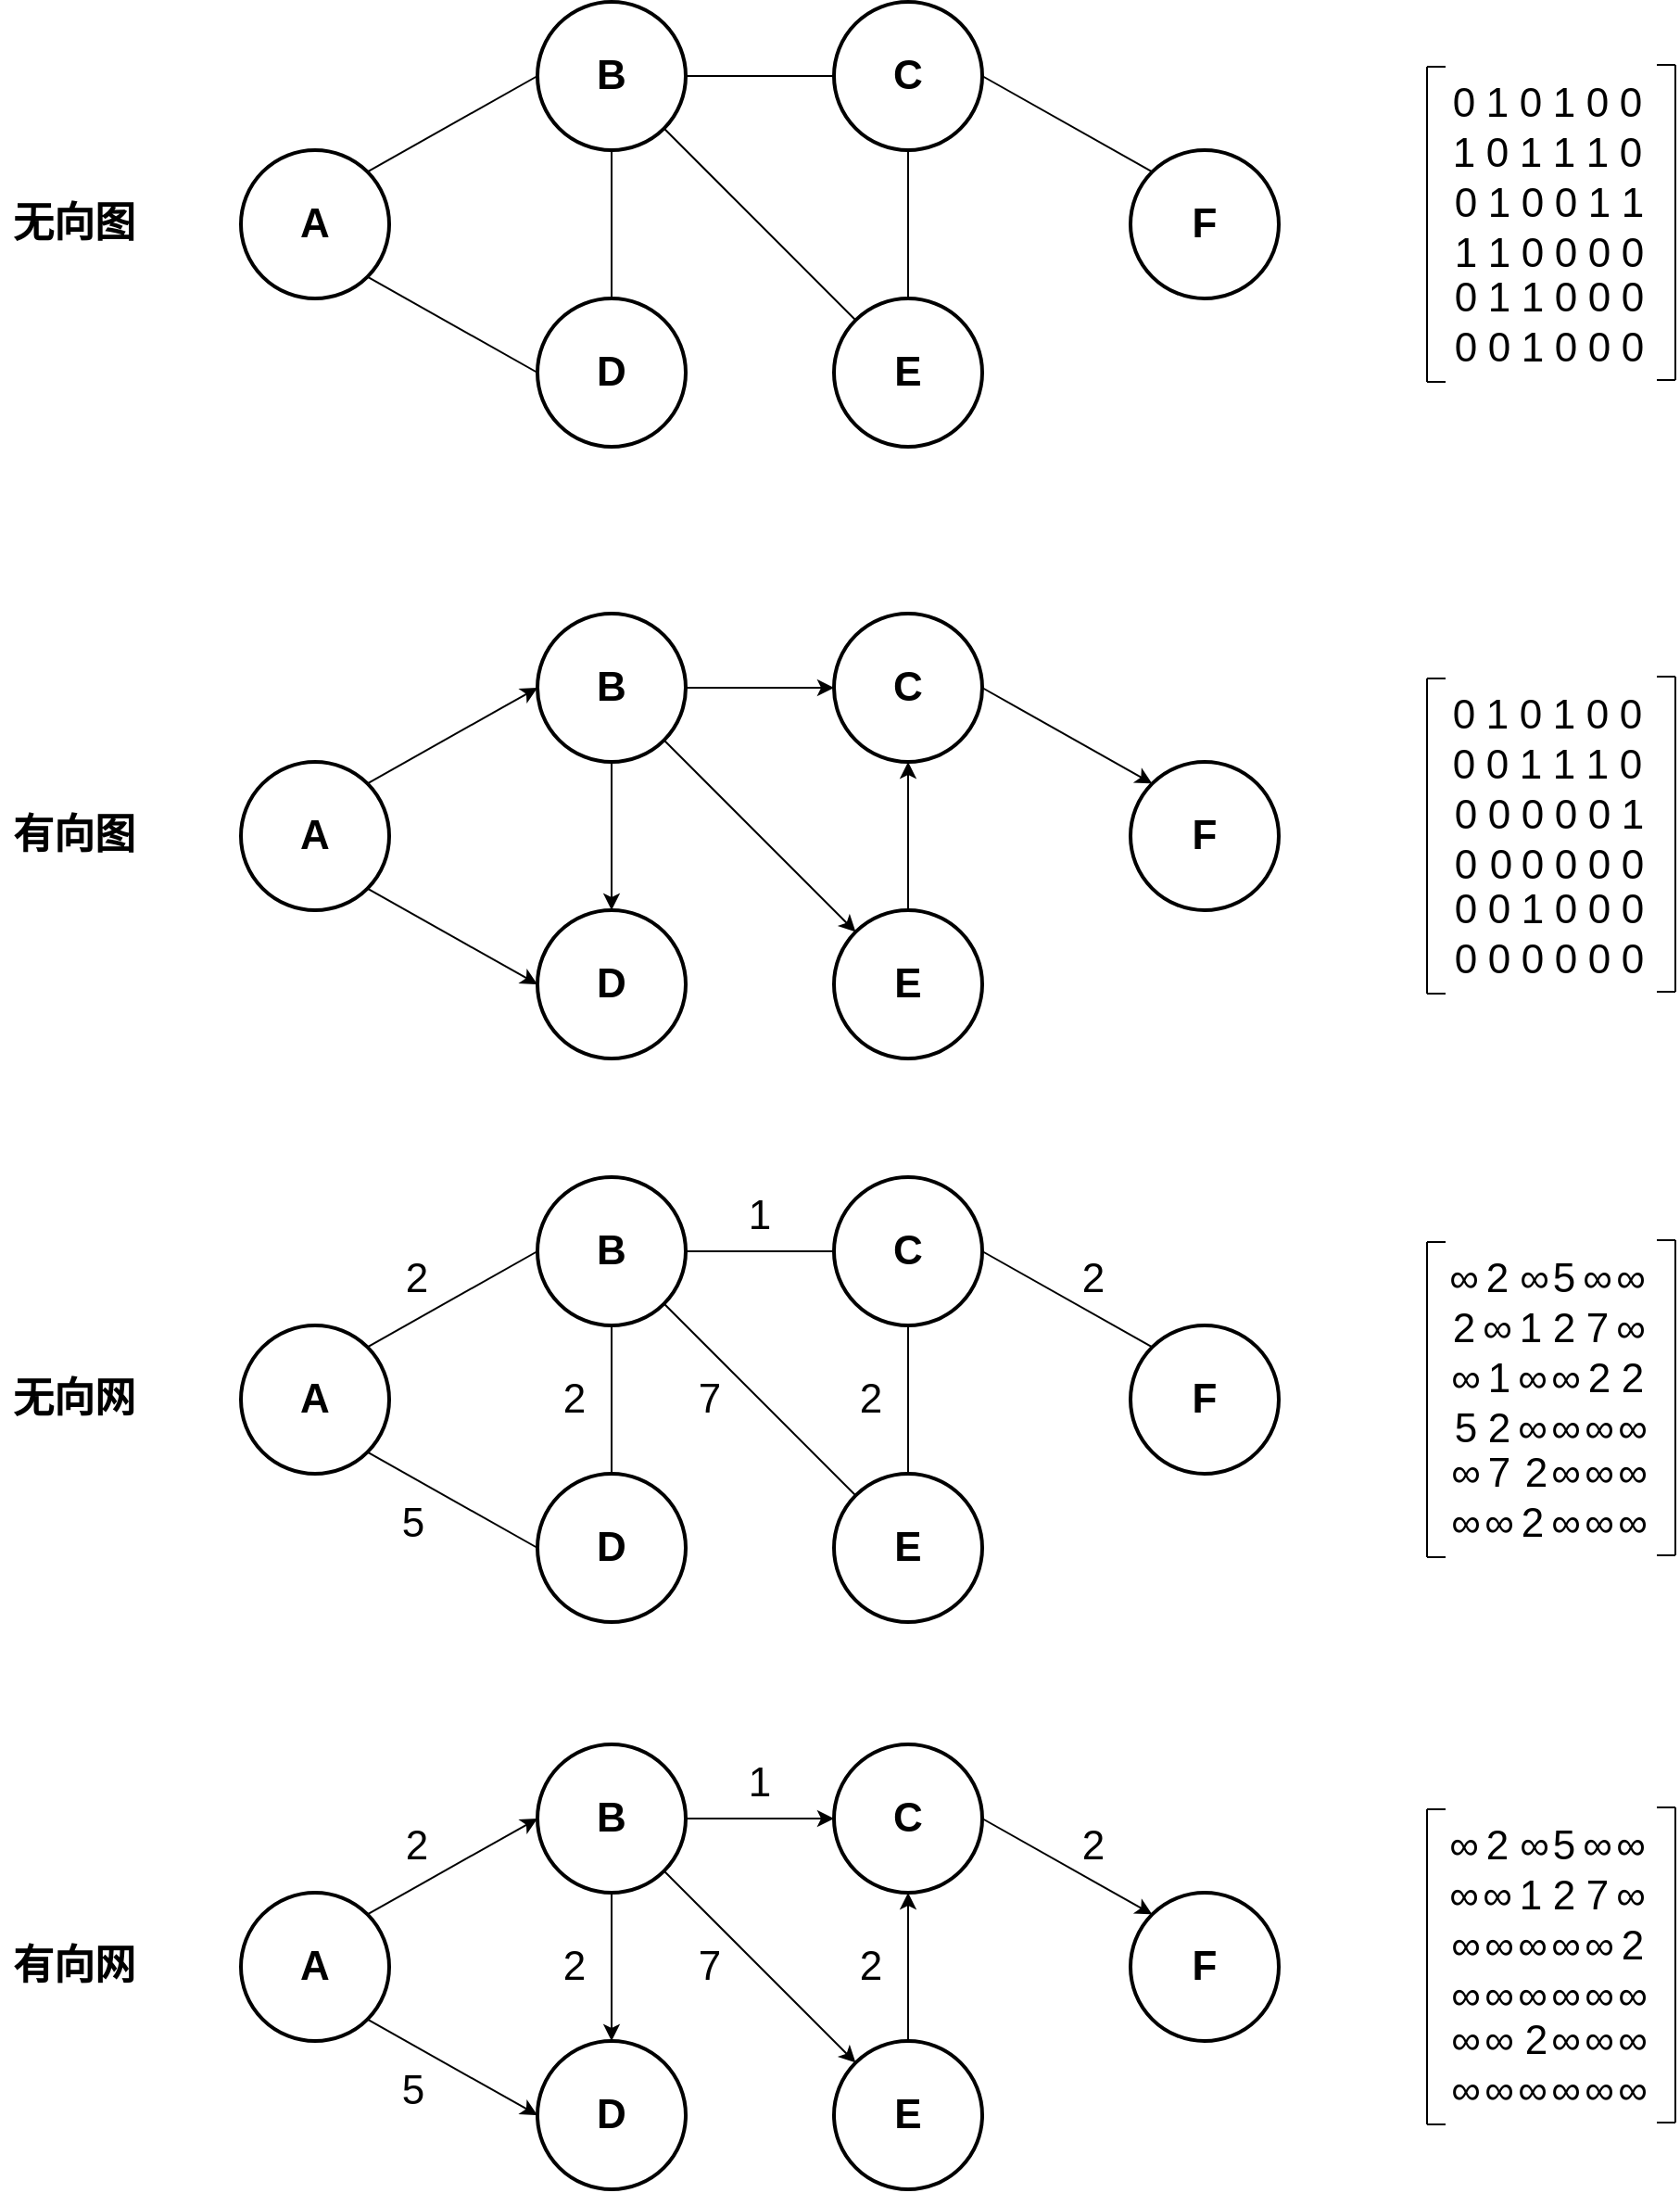 <mxfile version="10.7.7" type="device"><diagram id="41FATXZxNYnUz8PLpBJy" name="第 1 页"><mxGraphModel dx="4312" dy="2085" grid="1" gridSize="10" guides="1" tooltips="1" connect="1" arrows="1" fold="1" page="1" pageScale="1" pageWidth="827" pageHeight="1169" math="0" shadow="0"><root><mxCell id="0"/><mxCell id="1" parent="0"/><mxCell id="4JPeuFiip63Cg_26CuKT-1" value="D" style="ellipse;whiteSpace=wrap;html=1;aspect=fixed;fontSize=22;fontStyle=1;strokeWidth=2;" vertex="1" parent="1"><mxGeometry x="-163" y="240" width="80" height="80" as="geometry"/></mxCell><mxCell id="4JPeuFiip63Cg_26CuKT-8" style="rounded=0;orthogonalLoop=1;jettySize=auto;html=1;exitX=1;exitY=0;exitDx=0;exitDy=0;fontSize=22;endArrow=none;endFill=0;entryX=0;entryY=0.5;entryDx=0;entryDy=0;" edge="1" parent="1" source="4JPeuFiip63Cg_26CuKT-2" target="4JPeuFiip63Cg_26CuKT-3"><mxGeometry relative="1" as="geometry"><mxPoint x="-183" y="130" as="targetPoint"/></mxGeometry></mxCell><mxCell id="4JPeuFiip63Cg_26CuKT-13" style="edgeStyle=none;rounded=0;orthogonalLoop=1;jettySize=auto;html=1;exitX=1;exitY=1;exitDx=0;exitDy=0;entryX=0;entryY=0.5;entryDx=0;entryDy=0;endArrow=none;endFill=0;fontSize=22;" edge="1" parent="1" source="4JPeuFiip63Cg_26CuKT-2" target="4JPeuFiip63Cg_26CuKT-1"><mxGeometry relative="1" as="geometry"/></mxCell><mxCell id="4JPeuFiip63Cg_26CuKT-2" value="A" style="ellipse;whiteSpace=wrap;html=1;aspect=fixed;fontSize=22;fontStyle=1;strokeWidth=2;" vertex="1" parent="1"><mxGeometry x="-323" y="160" width="80" height="80" as="geometry"/></mxCell><mxCell id="4JPeuFiip63Cg_26CuKT-9" style="edgeStyle=none;rounded=0;orthogonalLoop=1;jettySize=auto;html=1;exitX=1;exitY=0.5;exitDx=0;exitDy=0;endArrow=none;endFill=0;fontSize=22;" edge="1" parent="1" source="4JPeuFiip63Cg_26CuKT-3" target="4JPeuFiip63Cg_26CuKT-7"><mxGeometry relative="1" as="geometry"/></mxCell><mxCell id="4JPeuFiip63Cg_26CuKT-12" style="edgeStyle=none;rounded=0;orthogonalLoop=1;jettySize=auto;html=1;exitX=0.5;exitY=1;exitDx=0;exitDy=0;entryX=0.5;entryY=0;entryDx=0;entryDy=0;endArrow=none;endFill=0;fontSize=22;" edge="1" parent="1" source="4JPeuFiip63Cg_26CuKT-3" target="4JPeuFiip63Cg_26CuKT-1"><mxGeometry relative="1" as="geometry"/></mxCell><mxCell id="4JPeuFiip63Cg_26CuKT-14" style="edgeStyle=none;rounded=0;orthogonalLoop=1;jettySize=auto;html=1;exitX=1;exitY=1;exitDx=0;exitDy=0;entryX=0;entryY=0;entryDx=0;entryDy=0;endArrow=none;endFill=0;fontSize=22;" edge="1" parent="1" source="4JPeuFiip63Cg_26CuKT-3" target="4JPeuFiip63Cg_26CuKT-6"><mxGeometry relative="1" as="geometry"/></mxCell><mxCell id="4JPeuFiip63Cg_26CuKT-3" value="B" style="ellipse;whiteSpace=wrap;html=1;aspect=fixed;fontSize=22;fontStyle=1;strokeWidth=2;" vertex="1" parent="1"><mxGeometry x="-163" y="80" width="80" height="80" as="geometry"/></mxCell><mxCell id="4JPeuFiip63Cg_26CuKT-4" value="F" style="ellipse;whiteSpace=wrap;html=1;aspect=fixed;fontSize=22;fontStyle=1;strokeWidth=2;" vertex="1" parent="1"><mxGeometry x="157" y="160" width="80" height="80" as="geometry"/></mxCell><mxCell id="4JPeuFiip63Cg_26CuKT-6" value="E" style="ellipse;whiteSpace=wrap;html=1;aspect=fixed;fontSize=22;fontStyle=1;strokeWidth=2;" vertex="1" parent="1"><mxGeometry x="-3" y="240" width="80" height="80" as="geometry"/></mxCell><mxCell id="4JPeuFiip63Cg_26CuKT-10" style="edgeStyle=none;rounded=0;orthogonalLoop=1;jettySize=auto;html=1;exitX=1;exitY=0.5;exitDx=0;exitDy=0;entryX=0;entryY=0;entryDx=0;entryDy=0;endArrow=none;endFill=0;fontSize=22;" edge="1" parent="1" source="4JPeuFiip63Cg_26CuKT-7" target="4JPeuFiip63Cg_26CuKT-4"><mxGeometry relative="1" as="geometry"/></mxCell><mxCell id="4JPeuFiip63Cg_26CuKT-11" style="edgeStyle=none;rounded=0;orthogonalLoop=1;jettySize=auto;html=1;exitX=0.5;exitY=1;exitDx=0;exitDy=0;endArrow=none;endFill=0;fontSize=22;" edge="1" parent="1" source="4JPeuFiip63Cg_26CuKT-7" target="4JPeuFiip63Cg_26CuKT-6"><mxGeometry relative="1" as="geometry"/></mxCell><mxCell id="4JPeuFiip63Cg_26CuKT-7" value="C" style="ellipse;whiteSpace=wrap;html=1;aspect=fixed;fontSize=22;fontStyle=1;strokeWidth=2;" vertex="1" parent="1"><mxGeometry x="-3" y="80" width="80" height="80" as="geometry"/></mxCell><mxCell id="4JPeuFiip63Cg_26CuKT-88" value="" style="group" vertex="1" connectable="0" parent="1"><mxGeometry x="327" y="125" width="111" height="50" as="geometry"/></mxCell><mxCell id="4JPeuFiip63Cg_26CuKT-57" value="" style="group" vertex="1" connectable="0" parent="4JPeuFiip63Cg_26CuKT-88"><mxGeometry width="111" height="50" as="geometry"/></mxCell><mxCell id="4JPeuFiip63Cg_26CuKT-56" value="" style="group" vertex="1" connectable="0" parent="4JPeuFiip63Cg_26CuKT-57"><mxGeometry width="111" height="50" as="geometry"/></mxCell><mxCell id="4JPeuFiip63Cg_26CuKT-55" value="" style="group" vertex="1" connectable="0" parent="4JPeuFiip63Cg_26CuKT-56"><mxGeometry width="111" height="50" as="geometry"/></mxCell><mxCell id="4JPeuFiip63Cg_26CuKT-18" value="0" style="text;html=1;strokeColor=none;fillColor=none;align=center;verticalAlign=middle;whiteSpace=wrap;rounded=0;fontSize=22;" vertex="1" parent="4JPeuFiip63Cg_26CuKT-55"><mxGeometry width="20" height="20" as="geometry"/></mxCell><mxCell id="4JPeuFiip63Cg_26CuKT-19" value="1" style="text;html=1;strokeColor=none;fillColor=none;align=center;verticalAlign=middle;whiteSpace=wrap;rounded=0;fontSize=22;" vertex="1" parent="4JPeuFiip63Cg_26CuKT-55"><mxGeometry x="18" width="20" height="20" as="geometry"/></mxCell><mxCell id="4JPeuFiip63Cg_26CuKT-20" value="0" style="text;html=1;strokeColor=none;fillColor=none;align=center;verticalAlign=middle;whiteSpace=wrap;rounded=0;fontSize=22;" vertex="1" parent="4JPeuFiip63Cg_26CuKT-55"><mxGeometry x="36" width="20" height="20" as="geometry"/></mxCell><mxCell id="4JPeuFiip63Cg_26CuKT-21" value="1" style="text;html=1;strokeColor=none;fillColor=none;align=center;verticalAlign=middle;whiteSpace=wrap;rounded=0;fontSize=22;" vertex="1" parent="4JPeuFiip63Cg_26CuKT-55"><mxGeometry x="54" width="20" height="20" as="geometry"/></mxCell><mxCell id="4JPeuFiip63Cg_26CuKT-22" value="0" style="text;html=1;strokeColor=none;fillColor=none;align=center;verticalAlign=middle;whiteSpace=wrap;rounded=0;fontSize=22;" vertex="1" parent="4JPeuFiip63Cg_26CuKT-55"><mxGeometry x="72" width="20" height="20" as="geometry"/></mxCell><mxCell id="4JPeuFiip63Cg_26CuKT-23" value="0" style="text;html=1;strokeColor=none;fillColor=none;align=center;verticalAlign=middle;whiteSpace=wrap;rounded=0;fontSize=22;" vertex="1" parent="4JPeuFiip63Cg_26CuKT-55"><mxGeometry x="90" width="20" height="20" as="geometry"/></mxCell><mxCell id="4JPeuFiip63Cg_26CuKT-97" value="" style="group" vertex="1" connectable="0" parent="4JPeuFiip63Cg_26CuKT-55"><mxGeometry y="27" width="110" height="20" as="geometry"/></mxCell><mxCell id="4JPeuFiip63Cg_26CuKT-95" value="" style="group" vertex="1" connectable="0" parent="4JPeuFiip63Cg_26CuKT-97"><mxGeometry width="110" height="20" as="geometry"/></mxCell><mxCell id="4JPeuFiip63Cg_26CuKT-89" value="1" style="text;html=1;strokeColor=none;fillColor=none;align=center;verticalAlign=middle;whiteSpace=wrap;rounded=0;fontSize=22;" vertex="1" parent="4JPeuFiip63Cg_26CuKT-95"><mxGeometry width="20" height="20" as="geometry"/></mxCell><mxCell id="4JPeuFiip63Cg_26CuKT-90" value="0" style="text;html=1;strokeColor=none;fillColor=none;align=center;verticalAlign=middle;whiteSpace=wrap;rounded=0;fontSize=22;" vertex="1" parent="4JPeuFiip63Cg_26CuKT-95"><mxGeometry x="18" width="20" height="20" as="geometry"/></mxCell><mxCell id="4JPeuFiip63Cg_26CuKT-91" value="1" style="text;html=1;strokeColor=none;fillColor=none;align=center;verticalAlign=middle;whiteSpace=wrap;rounded=0;fontSize=22;" vertex="1" parent="4JPeuFiip63Cg_26CuKT-95"><mxGeometry x="36" width="20" height="20" as="geometry"/></mxCell><mxCell id="4JPeuFiip63Cg_26CuKT-92" value="1" style="text;html=1;strokeColor=none;fillColor=none;align=center;verticalAlign=middle;whiteSpace=wrap;rounded=0;fontSize=22;" vertex="1" parent="4JPeuFiip63Cg_26CuKT-95"><mxGeometry x="54" width="20" height="20" as="geometry"/></mxCell><mxCell id="4JPeuFiip63Cg_26CuKT-93" value="1" style="text;html=1;strokeColor=none;fillColor=none;align=center;verticalAlign=middle;whiteSpace=wrap;rounded=0;fontSize=22;" vertex="1" parent="4JPeuFiip63Cg_26CuKT-95"><mxGeometry x="71" width="22" height="20" as="geometry"/></mxCell><mxCell id="4JPeuFiip63Cg_26CuKT-94" value="0" style="text;html=1;strokeColor=none;fillColor=none;align=center;verticalAlign=middle;whiteSpace=wrap;rounded=0;fontSize=22;" vertex="1" parent="4JPeuFiip63Cg_26CuKT-95"><mxGeometry x="90" width="20" height="20" as="geometry"/></mxCell><mxCell id="4JPeuFiip63Cg_26CuKT-99" value="" style="group" vertex="1" connectable="0" parent="1"><mxGeometry x="328" y="179" width="111" height="50" as="geometry"/></mxCell><mxCell id="4JPeuFiip63Cg_26CuKT-100" value="" style="group" vertex="1" connectable="0" parent="4JPeuFiip63Cg_26CuKT-99"><mxGeometry width="111" height="50" as="geometry"/></mxCell><mxCell id="4JPeuFiip63Cg_26CuKT-101" value="" style="group" vertex="1" connectable="0" parent="4JPeuFiip63Cg_26CuKT-100"><mxGeometry width="111" height="50" as="geometry"/></mxCell><mxCell id="4JPeuFiip63Cg_26CuKT-102" value="" style="group" vertex="1" connectable="0" parent="4JPeuFiip63Cg_26CuKT-101"><mxGeometry width="111" height="50" as="geometry"/></mxCell><mxCell id="4JPeuFiip63Cg_26CuKT-103" value="0" style="text;html=1;strokeColor=none;fillColor=none;align=center;verticalAlign=middle;whiteSpace=wrap;rounded=0;fontSize=22;" vertex="1" parent="4JPeuFiip63Cg_26CuKT-102"><mxGeometry width="20" height="20" as="geometry"/></mxCell><mxCell id="4JPeuFiip63Cg_26CuKT-104" value="1" style="text;html=1;strokeColor=none;fillColor=none;align=center;verticalAlign=middle;whiteSpace=wrap;rounded=0;fontSize=22;" vertex="1" parent="4JPeuFiip63Cg_26CuKT-102"><mxGeometry x="18" width="20" height="20" as="geometry"/></mxCell><mxCell id="4JPeuFiip63Cg_26CuKT-105" value="0" style="text;html=1;strokeColor=none;fillColor=none;align=center;verticalAlign=middle;whiteSpace=wrap;rounded=0;fontSize=22;" vertex="1" parent="4JPeuFiip63Cg_26CuKT-102"><mxGeometry x="36" width="20" height="20" as="geometry"/></mxCell><mxCell id="4JPeuFiip63Cg_26CuKT-106" value="0" style="text;html=1;strokeColor=none;fillColor=none;align=center;verticalAlign=middle;whiteSpace=wrap;rounded=0;fontSize=22;" vertex="1" parent="4JPeuFiip63Cg_26CuKT-102"><mxGeometry x="54" width="20" height="20" as="geometry"/></mxCell><mxCell id="4JPeuFiip63Cg_26CuKT-107" value="1" style="text;html=1;strokeColor=none;fillColor=none;align=center;verticalAlign=middle;whiteSpace=wrap;rounded=0;fontSize=22;" vertex="1" parent="4JPeuFiip63Cg_26CuKT-102"><mxGeometry x="72" width="20" height="20" as="geometry"/></mxCell><mxCell id="4JPeuFiip63Cg_26CuKT-108" value="1" style="text;html=1;strokeColor=none;fillColor=none;align=center;verticalAlign=middle;whiteSpace=wrap;rounded=0;fontSize=22;" vertex="1" parent="4JPeuFiip63Cg_26CuKT-102"><mxGeometry x="90" width="20" height="20" as="geometry"/></mxCell><mxCell id="4JPeuFiip63Cg_26CuKT-109" value="" style="group" vertex="1" connectable="0" parent="4JPeuFiip63Cg_26CuKT-102"><mxGeometry y="27" width="110" height="20" as="geometry"/></mxCell><mxCell id="4JPeuFiip63Cg_26CuKT-110" value="" style="group" vertex="1" connectable="0" parent="4JPeuFiip63Cg_26CuKT-109"><mxGeometry width="110" height="20" as="geometry"/></mxCell><mxCell id="4JPeuFiip63Cg_26CuKT-111" value="1" style="text;html=1;strokeColor=none;fillColor=none;align=center;verticalAlign=middle;whiteSpace=wrap;rounded=0;fontSize=22;" vertex="1" parent="4JPeuFiip63Cg_26CuKT-110"><mxGeometry width="20" height="20" as="geometry"/></mxCell><mxCell id="4JPeuFiip63Cg_26CuKT-112" value="1" style="text;html=1;strokeColor=none;fillColor=none;align=center;verticalAlign=middle;whiteSpace=wrap;rounded=0;fontSize=22;" vertex="1" parent="4JPeuFiip63Cg_26CuKT-110"><mxGeometry x="18" width="20" height="20" as="geometry"/></mxCell><mxCell id="4JPeuFiip63Cg_26CuKT-113" value="0" style="text;html=1;strokeColor=none;fillColor=none;align=center;verticalAlign=middle;whiteSpace=wrap;rounded=0;fontSize=22;" vertex="1" parent="4JPeuFiip63Cg_26CuKT-110"><mxGeometry x="36" width="20" height="20" as="geometry"/></mxCell><mxCell id="4JPeuFiip63Cg_26CuKT-114" value="0" style="text;html=1;strokeColor=none;fillColor=none;align=center;verticalAlign=middle;whiteSpace=wrap;rounded=0;fontSize=22;" vertex="1" parent="4JPeuFiip63Cg_26CuKT-110"><mxGeometry x="54" width="20" height="20" as="geometry"/></mxCell><mxCell id="4JPeuFiip63Cg_26CuKT-115" value="0" style="text;html=1;strokeColor=none;fillColor=none;align=center;verticalAlign=middle;whiteSpace=wrap;rounded=0;fontSize=22;" vertex="1" parent="4JPeuFiip63Cg_26CuKT-110"><mxGeometry x="72" width="20" height="20" as="geometry"/></mxCell><mxCell id="4JPeuFiip63Cg_26CuKT-116" value="0" style="text;html=1;strokeColor=none;fillColor=none;align=center;verticalAlign=middle;whiteSpace=wrap;rounded=0;fontSize=22;" vertex="1" parent="4JPeuFiip63Cg_26CuKT-110"><mxGeometry x="90" width="20" height="20" as="geometry"/></mxCell><mxCell id="4JPeuFiip63Cg_26CuKT-117" value="" style="group" vertex="1" connectable="0" parent="1"><mxGeometry x="328" y="230" width="111" height="50" as="geometry"/></mxCell><mxCell id="4JPeuFiip63Cg_26CuKT-118" value="" style="group" vertex="1" connectable="0" parent="4JPeuFiip63Cg_26CuKT-117"><mxGeometry width="111" height="50" as="geometry"/></mxCell><mxCell id="4JPeuFiip63Cg_26CuKT-119" value="" style="group" vertex="1" connectable="0" parent="4JPeuFiip63Cg_26CuKT-118"><mxGeometry width="111" height="50" as="geometry"/></mxCell><mxCell id="4JPeuFiip63Cg_26CuKT-120" value="" style="group" vertex="1" connectable="0" parent="4JPeuFiip63Cg_26CuKT-119"><mxGeometry width="111" height="50" as="geometry"/></mxCell><mxCell id="4JPeuFiip63Cg_26CuKT-121" value="0" style="text;html=1;strokeColor=none;fillColor=none;align=center;verticalAlign=middle;whiteSpace=wrap;rounded=0;fontSize=22;" vertex="1" parent="4JPeuFiip63Cg_26CuKT-120"><mxGeometry width="20" height="20" as="geometry"/></mxCell><mxCell id="4JPeuFiip63Cg_26CuKT-122" value="1" style="text;html=1;strokeColor=none;fillColor=none;align=center;verticalAlign=middle;whiteSpace=wrap;rounded=0;fontSize=22;" vertex="1" parent="4JPeuFiip63Cg_26CuKT-120"><mxGeometry x="18" width="20" height="20" as="geometry"/></mxCell><mxCell id="4JPeuFiip63Cg_26CuKT-123" value="1" style="text;html=1;strokeColor=none;fillColor=none;align=center;verticalAlign=middle;whiteSpace=wrap;rounded=0;fontSize=22;" vertex="1" parent="4JPeuFiip63Cg_26CuKT-120"><mxGeometry x="36" width="20" height="20" as="geometry"/></mxCell><mxCell id="4JPeuFiip63Cg_26CuKT-124" value="0" style="text;html=1;strokeColor=none;fillColor=none;align=center;verticalAlign=middle;whiteSpace=wrap;rounded=0;fontSize=22;" vertex="1" parent="4JPeuFiip63Cg_26CuKT-120"><mxGeometry x="54" width="20" height="20" as="geometry"/></mxCell><mxCell id="4JPeuFiip63Cg_26CuKT-125" value="0" style="text;html=1;strokeColor=none;fillColor=none;align=center;verticalAlign=middle;whiteSpace=wrap;rounded=0;fontSize=22;" vertex="1" parent="4JPeuFiip63Cg_26CuKT-120"><mxGeometry x="72" width="20" height="20" as="geometry"/></mxCell><mxCell id="4JPeuFiip63Cg_26CuKT-126" value="0" style="text;html=1;strokeColor=none;fillColor=none;align=center;verticalAlign=middle;whiteSpace=wrap;rounded=0;fontSize=22;" vertex="1" parent="4JPeuFiip63Cg_26CuKT-120"><mxGeometry x="90" width="20" height="20" as="geometry"/></mxCell><mxCell id="4JPeuFiip63Cg_26CuKT-127" value="" style="group" vertex="1" connectable="0" parent="4JPeuFiip63Cg_26CuKT-120"><mxGeometry y="27" width="110" height="20" as="geometry"/></mxCell><mxCell id="4JPeuFiip63Cg_26CuKT-128" value="" style="group" vertex="1" connectable="0" parent="4JPeuFiip63Cg_26CuKT-127"><mxGeometry width="110" height="20" as="geometry"/></mxCell><mxCell id="4JPeuFiip63Cg_26CuKT-129" value="0" style="text;html=1;strokeColor=none;fillColor=none;align=center;verticalAlign=middle;whiteSpace=wrap;rounded=0;fontSize=22;" vertex="1" parent="4JPeuFiip63Cg_26CuKT-128"><mxGeometry width="20" height="20" as="geometry"/></mxCell><mxCell id="4JPeuFiip63Cg_26CuKT-130" value="0" style="text;html=1;strokeColor=none;fillColor=none;align=center;verticalAlign=middle;whiteSpace=wrap;rounded=0;fontSize=22;" vertex="1" parent="4JPeuFiip63Cg_26CuKT-128"><mxGeometry x="18" width="20" height="20" as="geometry"/></mxCell><mxCell id="4JPeuFiip63Cg_26CuKT-131" value="1" style="text;html=1;strokeColor=none;fillColor=none;align=center;verticalAlign=middle;whiteSpace=wrap;rounded=0;fontSize=22;" vertex="1" parent="4JPeuFiip63Cg_26CuKT-128"><mxGeometry x="36" width="20" height="20" as="geometry"/></mxCell><mxCell id="4JPeuFiip63Cg_26CuKT-132" value="0" style="text;html=1;strokeColor=none;fillColor=none;align=center;verticalAlign=middle;whiteSpace=wrap;rounded=0;fontSize=22;" vertex="1" parent="4JPeuFiip63Cg_26CuKT-128"><mxGeometry x="54" width="20" height="20" as="geometry"/></mxCell><mxCell id="4JPeuFiip63Cg_26CuKT-133" value="0" style="text;html=1;strokeColor=none;fillColor=none;align=center;verticalAlign=middle;whiteSpace=wrap;rounded=0;fontSize=22;" vertex="1" parent="4JPeuFiip63Cg_26CuKT-128"><mxGeometry x="72" width="20" height="20" as="geometry"/></mxCell><mxCell id="4JPeuFiip63Cg_26CuKT-134" value="0" style="text;html=1;strokeColor=none;fillColor=none;align=center;verticalAlign=middle;whiteSpace=wrap;rounded=0;fontSize=22;" vertex="1" parent="4JPeuFiip63Cg_26CuKT-128"><mxGeometry x="90" width="20" height="20" as="geometry"/></mxCell><mxCell id="4JPeuFiip63Cg_26CuKT-135" value="" style="endArrow=none;html=1;fontSize=22;" edge="1" parent="1"><mxGeometry width="50" height="50" relative="1" as="geometry"><mxPoint x="317" y="285" as="sourcePoint"/><mxPoint x="317" y="115" as="targetPoint"/></mxGeometry></mxCell><mxCell id="4JPeuFiip63Cg_26CuKT-136" value="" style="endArrow=none;html=1;fontSize=22;" edge="1" parent="1"><mxGeometry width="50" height="50" relative="1" as="geometry"><mxPoint x="327" y="285" as="sourcePoint"/><mxPoint x="317" y="285" as="targetPoint"/></mxGeometry></mxCell><mxCell id="4JPeuFiip63Cg_26CuKT-137" value="" style="endArrow=none;html=1;fontSize=22;" edge="1" parent="1"><mxGeometry width="50" height="50" relative="1" as="geometry"><mxPoint x="327" y="115" as="sourcePoint"/><mxPoint x="317" y="115" as="targetPoint"/></mxGeometry></mxCell><mxCell id="4JPeuFiip63Cg_26CuKT-138" value="" style="endArrow=none;html=1;fontSize=22;" edge="1" parent="1"><mxGeometry width="50" height="50" relative="1" as="geometry"><mxPoint x="451" y="284.0" as="sourcePoint"/><mxPoint x="451" y="114" as="targetPoint"/></mxGeometry></mxCell><mxCell id="4JPeuFiip63Cg_26CuKT-139" value="" style="endArrow=none;html=1;fontSize=22;" edge="1" parent="1"><mxGeometry width="50" height="50" relative="1" as="geometry"><mxPoint x="441" y="284" as="sourcePoint"/><mxPoint x="451" y="284.0" as="targetPoint"/></mxGeometry></mxCell><mxCell id="4JPeuFiip63Cg_26CuKT-140" value="" style="endArrow=none;html=1;fontSize=22;" edge="1" parent="1"><mxGeometry width="50" height="50" relative="1" as="geometry"><mxPoint x="441" y="114" as="sourcePoint"/><mxPoint x="451" y="114" as="targetPoint"/></mxGeometry></mxCell><mxCell id="4JPeuFiip63Cg_26CuKT-201" value="无向图" style="text;html=1;strokeColor=none;fillColor=none;align=center;verticalAlign=middle;whiteSpace=wrap;rounded=0;fontSize=22;fontStyle=1" vertex="1" parent="1"><mxGeometry x="-453" y="190" width="80" height="20" as="geometry"/></mxCell><mxCell id="4JPeuFiip63Cg_26CuKT-202" value="D" style="ellipse;whiteSpace=wrap;html=1;aspect=fixed;fontSize=22;fontStyle=1;strokeWidth=2;" vertex="1" parent="1"><mxGeometry x="-163" y="570" width="80" height="80" as="geometry"/></mxCell><mxCell id="4JPeuFiip63Cg_26CuKT-203" style="rounded=0;orthogonalLoop=1;jettySize=auto;html=1;exitX=1;exitY=0;exitDx=0;exitDy=0;fontSize=22;endArrow=classic;endFill=1;entryX=0;entryY=0.5;entryDx=0;entryDy=0;" edge="1" parent="1" source="4JPeuFiip63Cg_26CuKT-205" target="4JPeuFiip63Cg_26CuKT-209"><mxGeometry relative="1" as="geometry"><mxPoint x="-183" y="460" as="targetPoint"/></mxGeometry></mxCell><mxCell id="4JPeuFiip63Cg_26CuKT-204" style="edgeStyle=none;rounded=0;orthogonalLoop=1;jettySize=auto;html=1;exitX=1;exitY=1;exitDx=0;exitDy=0;entryX=0;entryY=0.5;entryDx=0;entryDy=0;endArrow=classic;endFill=1;fontSize=22;" edge="1" parent="1" source="4JPeuFiip63Cg_26CuKT-205" target="4JPeuFiip63Cg_26CuKT-202"><mxGeometry relative="1" as="geometry"/></mxCell><mxCell id="4JPeuFiip63Cg_26CuKT-205" value="A" style="ellipse;whiteSpace=wrap;html=1;aspect=fixed;fontSize=22;fontStyle=1;strokeWidth=2;" vertex="1" parent="1"><mxGeometry x="-323" y="490" width="80" height="80" as="geometry"/></mxCell><mxCell id="4JPeuFiip63Cg_26CuKT-206" style="edgeStyle=none;rounded=0;orthogonalLoop=1;jettySize=auto;html=1;exitX=1;exitY=0.5;exitDx=0;exitDy=0;endArrow=classic;endFill=1;fontSize=22;" edge="1" parent="1" source="4JPeuFiip63Cg_26CuKT-209" target="4JPeuFiip63Cg_26CuKT-214"><mxGeometry relative="1" as="geometry"/></mxCell><mxCell id="4JPeuFiip63Cg_26CuKT-207" style="edgeStyle=none;rounded=0;orthogonalLoop=1;jettySize=auto;html=1;exitX=0.5;exitY=1;exitDx=0;exitDy=0;entryX=0.5;entryY=0;entryDx=0;entryDy=0;endArrow=classic;endFill=1;fontSize=22;" edge="1" parent="1" source="4JPeuFiip63Cg_26CuKT-209" target="4JPeuFiip63Cg_26CuKT-202"><mxGeometry relative="1" as="geometry"/></mxCell><mxCell id="4JPeuFiip63Cg_26CuKT-208" style="edgeStyle=none;rounded=0;orthogonalLoop=1;jettySize=auto;html=1;exitX=1;exitY=1;exitDx=0;exitDy=0;entryX=0;entryY=0;entryDx=0;entryDy=0;endArrow=classic;endFill=1;fontSize=22;" edge="1" parent="1" source="4JPeuFiip63Cg_26CuKT-209" target="4JPeuFiip63Cg_26CuKT-211"><mxGeometry relative="1" as="geometry"/></mxCell><mxCell id="4JPeuFiip63Cg_26CuKT-209" value="B" style="ellipse;whiteSpace=wrap;html=1;aspect=fixed;fontSize=22;fontStyle=1;strokeWidth=2;" vertex="1" parent="1"><mxGeometry x="-163" y="410" width="80" height="80" as="geometry"/></mxCell><mxCell id="4JPeuFiip63Cg_26CuKT-210" value="F" style="ellipse;whiteSpace=wrap;html=1;aspect=fixed;fontSize=22;fontStyle=1;strokeWidth=2;" vertex="1" parent="1"><mxGeometry x="157" y="490" width="80" height="80" as="geometry"/></mxCell><mxCell id="4JPeuFiip63Cg_26CuKT-211" value="E" style="ellipse;whiteSpace=wrap;html=1;aspect=fixed;fontSize=22;fontStyle=1;strokeWidth=2;" vertex="1" parent="1"><mxGeometry x="-3" y="570" width="80" height="80" as="geometry"/></mxCell><mxCell id="4JPeuFiip63Cg_26CuKT-212" style="edgeStyle=none;rounded=0;orthogonalLoop=1;jettySize=auto;html=1;exitX=1;exitY=0.5;exitDx=0;exitDy=0;entryX=0;entryY=0;entryDx=0;entryDy=0;endArrow=classic;endFill=1;fontSize=22;" edge="1" parent="1" source="4JPeuFiip63Cg_26CuKT-214" target="4JPeuFiip63Cg_26CuKT-210"><mxGeometry relative="1" as="geometry"/></mxCell><mxCell id="4JPeuFiip63Cg_26CuKT-213" style="edgeStyle=none;rounded=0;orthogonalLoop=1;jettySize=auto;html=1;exitX=0.5;exitY=1;exitDx=0;exitDy=0;endArrow=none;endFill=0;fontSize=22;startArrow=classic;startFill=1;" edge="1" parent="1" source="4JPeuFiip63Cg_26CuKT-214" target="4JPeuFiip63Cg_26CuKT-211"><mxGeometry relative="1" as="geometry"/></mxCell><mxCell id="4JPeuFiip63Cg_26CuKT-214" value="C" style="ellipse;whiteSpace=wrap;html=1;aspect=fixed;fontSize=22;fontStyle=1;strokeWidth=2;" vertex="1" parent="1"><mxGeometry x="-3" y="410" width="80" height="80" as="geometry"/></mxCell><mxCell id="4JPeuFiip63Cg_26CuKT-215" value="" style="group" vertex="1" connectable="0" parent="1"><mxGeometry x="327" y="455" width="111" height="50" as="geometry"/></mxCell><mxCell id="4JPeuFiip63Cg_26CuKT-216" value="" style="group" vertex="1" connectable="0" parent="4JPeuFiip63Cg_26CuKT-215"><mxGeometry width="111" height="50" as="geometry"/></mxCell><mxCell id="4JPeuFiip63Cg_26CuKT-217" value="" style="group" vertex="1" connectable="0" parent="4JPeuFiip63Cg_26CuKT-216"><mxGeometry width="111" height="50" as="geometry"/></mxCell><mxCell id="4JPeuFiip63Cg_26CuKT-218" value="" style="group" vertex="1" connectable="0" parent="4JPeuFiip63Cg_26CuKT-217"><mxGeometry width="111" height="50" as="geometry"/></mxCell><mxCell id="4JPeuFiip63Cg_26CuKT-219" value="0" style="text;html=1;strokeColor=none;fillColor=none;align=center;verticalAlign=middle;whiteSpace=wrap;rounded=0;fontSize=22;" vertex="1" parent="4JPeuFiip63Cg_26CuKT-218"><mxGeometry width="20" height="20" as="geometry"/></mxCell><mxCell id="4JPeuFiip63Cg_26CuKT-220" value="1" style="text;html=1;strokeColor=none;fillColor=none;align=center;verticalAlign=middle;whiteSpace=wrap;rounded=0;fontSize=22;" vertex="1" parent="4JPeuFiip63Cg_26CuKT-218"><mxGeometry x="18" width="20" height="20" as="geometry"/></mxCell><mxCell id="4JPeuFiip63Cg_26CuKT-221" value="0" style="text;html=1;strokeColor=none;fillColor=none;align=center;verticalAlign=middle;whiteSpace=wrap;rounded=0;fontSize=22;" vertex="1" parent="4JPeuFiip63Cg_26CuKT-218"><mxGeometry x="36" width="20" height="20" as="geometry"/></mxCell><mxCell id="4JPeuFiip63Cg_26CuKT-222" value="1" style="text;html=1;strokeColor=none;fillColor=none;align=center;verticalAlign=middle;whiteSpace=wrap;rounded=0;fontSize=22;" vertex="1" parent="4JPeuFiip63Cg_26CuKT-218"><mxGeometry x="54" width="20" height="20" as="geometry"/></mxCell><mxCell id="4JPeuFiip63Cg_26CuKT-223" value="0" style="text;html=1;strokeColor=none;fillColor=none;align=center;verticalAlign=middle;whiteSpace=wrap;rounded=0;fontSize=22;" vertex="1" parent="4JPeuFiip63Cg_26CuKT-218"><mxGeometry x="72" width="20" height="20" as="geometry"/></mxCell><mxCell id="4JPeuFiip63Cg_26CuKT-224" value="0" style="text;html=1;strokeColor=none;fillColor=none;align=center;verticalAlign=middle;whiteSpace=wrap;rounded=0;fontSize=22;" vertex="1" parent="4JPeuFiip63Cg_26CuKT-218"><mxGeometry x="90" width="20" height="20" as="geometry"/></mxCell><mxCell id="4JPeuFiip63Cg_26CuKT-225" value="" style="group" vertex="1" connectable="0" parent="4JPeuFiip63Cg_26CuKT-218"><mxGeometry y="27" width="110" height="20" as="geometry"/></mxCell><mxCell id="4JPeuFiip63Cg_26CuKT-226" value="" style="group" vertex="1" connectable="0" parent="4JPeuFiip63Cg_26CuKT-225"><mxGeometry width="110" height="20" as="geometry"/></mxCell><mxCell id="4JPeuFiip63Cg_26CuKT-227" value="0" style="text;html=1;strokeColor=none;fillColor=none;align=center;verticalAlign=middle;whiteSpace=wrap;rounded=0;fontSize=22;" vertex="1" parent="4JPeuFiip63Cg_26CuKT-226"><mxGeometry width="20" height="20" as="geometry"/></mxCell><mxCell id="4JPeuFiip63Cg_26CuKT-228" value="0" style="text;html=1;strokeColor=none;fillColor=none;align=center;verticalAlign=middle;whiteSpace=wrap;rounded=0;fontSize=22;" vertex="1" parent="4JPeuFiip63Cg_26CuKT-226"><mxGeometry x="18" width="20" height="20" as="geometry"/></mxCell><mxCell id="4JPeuFiip63Cg_26CuKT-229" value="1" style="text;html=1;strokeColor=none;fillColor=none;align=center;verticalAlign=middle;whiteSpace=wrap;rounded=0;fontSize=22;" vertex="1" parent="4JPeuFiip63Cg_26CuKT-226"><mxGeometry x="36" width="20" height="20" as="geometry"/></mxCell><mxCell id="4JPeuFiip63Cg_26CuKT-230" value="1" style="text;html=1;strokeColor=none;fillColor=none;align=center;verticalAlign=middle;whiteSpace=wrap;rounded=0;fontSize=22;" vertex="1" parent="4JPeuFiip63Cg_26CuKT-226"><mxGeometry x="54" width="20" height="20" as="geometry"/></mxCell><mxCell id="4JPeuFiip63Cg_26CuKT-231" value="1" style="text;html=1;strokeColor=none;fillColor=none;align=center;verticalAlign=middle;whiteSpace=wrap;rounded=0;fontSize=22;" vertex="1" parent="4JPeuFiip63Cg_26CuKT-226"><mxGeometry x="71" width="22" height="20" as="geometry"/></mxCell><mxCell id="4JPeuFiip63Cg_26CuKT-232" value="0" style="text;html=1;strokeColor=none;fillColor=none;align=center;verticalAlign=middle;whiteSpace=wrap;rounded=0;fontSize=22;" vertex="1" parent="4JPeuFiip63Cg_26CuKT-226"><mxGeometry x="90" width="20" height="20" as="geometry"/></mxCell><mxCell id="4JPeuFiip63Cg_26CuKT-233" value="" style="group" vertex="1" connectable="0" parent="1"><mxGeometry x="328" y="509" width="111" height="50" as="geometry"/></mxCell><mxCell id="4JPeuFiip63Cg_26CuKT-234" value="" style="group" vertex="1" connectable="0" parent="4JPeuFiip63Cg_26CuKT-233"><mxGeometry width="111" height="50" as="geometry"/></mxCell><mxCell id="4JPeuFiip63Cg_26CuKT-235" value="" style="group" vertex="1" connectable="0" parent="4JPeuFiip63Cg_26CuKT-234"><mxGeometry width="111" height="50" as="geometry"/></mxCell><mxCell id="4JPeuFiip63Cg_26CuKT-236" value="" style="group" vertex="1" connectable="0" parent="4JPeuFiip63Cg_26CuKT-235"><mxGeometry width="111" height="50" as="geometry"/></mxCell><mxCell id="4JPeuFiip63Cg_26CuKT-237" value="0" style="text;html=1;strokeColor=none;fillColor=none;align=center;verticalAlign=middle;whiteSpace=wrap;rounded=0;fontSize=22;" vertex="1" parent="4JPeuFiip63Cg_26CuKT-236"><mxGeometry width="20" height="20" as="geometry"/></mxCell><mxCell id="4JPeuFiip63Cg_26CuKT-238" value="0" style="text;html=1;strokeColor=none;fillColor=none;align=center;verticalAlign=middle;whiteSpace=wrap;rounded=0;fontSize=22;" vertex="1" parent="4JPeuFiip63Cg_26CuKT-236"><mxGeometry x="18" width="20" height="20" as="geometry"/></mxCell><mxCell id="4JPeuFiip63Cg_26CuKT-239" value="0" style="text;html=1;strokeColor=none;fillColor=none;align=center;verticalAlign=middle;whiteSpace=wrap;rounded=0;fontSize=22;" vertex="1" parent="4JPeuFiip63Cg_26CuKT-236"><mxGeometry x="36" width="20" height="20" as="geometry"/></mxCell><mxCell id="4JPeuFiip63Cg_26CuKT-240" value="0" style="text;html=1;strokeColor=none;fillColor=none;align=center;verticalAlign=middle;whiteSpace=wrap;rounded=0;fontSize=22;" vertex="1" parent="4JPeuFiip63Cg_26CuKT-236"><mxGeometry x="54" width="20" height="20" as="geometry"/></mxCell><mxCell id="4JPeuFiip63Cg_26CuKT-241" value="0" style="text;html=1;strokeColor=none;fillColor=none;align=center;verticalAlign=middle;whiteSpace=wrap;rounded=0;fontSize=22;" vertex="1" parent="4JPeuFiip63Cg_26CuKT-236"><mxGeometry x="72" width="20" height="20" as="geometry"/></mxCell><mxCell id="4JPeuFiip63Cg_26CuKT-242" value="1" style="text;html=1;strokeColor=none;fillColor=none;align=center;verticalAlign=middle;whiteSpace=wrap;rounded=0;fontSize=22;" vertex="1" parent="4JPeuFiip63Cg_26CuKT-236"><mxGeometry x="90" width="20" height="20" as="geometry"/></mxCell><mxCell id="4JPeuFiip63Cg_26CuKT-243" value="" style="group" vertex="1" connectable="0" parent="4JPeuFiip63Cg_26CuKT-236"><mxGeometry y="27" width="110" height="20" as="geometry"/></mxCell><mxCell id="4JPeuFiip63Cg_26CuKT-244" value="" style="group" vertex="1" connectable="0" parent="4JPeuFiip63Cg_26CuKT-243"><mxGeometry width="110" height="20" as="geometry"/></mxCell><mxCell id="4JPeuFiip63Cg_26CuKT-245" value="0" style="text;html=1;strokeColor=none;fillColor=none;align=center;verticalAlign=middle;whiteSpace=wrap;rounded=0;fontSize=22;" vertex="1" parent="4JPeuFiip63Cg_26CuKT-244"><mxGeometry width="20" height="20" as="geometry"/></mxCell><mxCell id="4JPeuFiip63Cg_26CuKT-246" value="0" style="text;html=1;strokeColor=none;fillColor=none;align=center;verticalAlign=middle;whiteSpace=wrap;rounded=0;fontSize=22;" vertex="1" parent="4JPeuFiip63Cg_26CuKT-244"><mxGeometry x="20" width="18" height="20" as="geometry"/></mxCell><mxCell id="4JPeuFiip63Cg_26CuKT-247" value="0" style="text;html=1;strokeColor=none;fillColor=none;align=center;verticalAlign=middle;whiteSpace=wrap;rounded=0;fontSize=22;" vertex="1" parent="4JPeuFiip63Cg_26CuKT-244"><mxGeometry x="36" width="20" height="20" as="geometry"/></mxCell><mxCell id="4JPeuFiip63Cg_26CuKT-248" value="0" style="text;html=1;strokeColor=none;fillColor=none;align=center;verticalAlign=middle;whiteSpace=wrap;rounded=0;fontSize=22;" vertex="1" parent="4JPeuFiip63Cg_26CuKT-244"><mxGeometry x="54" width="20" height="20" as="geometry"/></mxCell><mxCell id="4JPeuFiip63Cg_26CuKT-249" value="0" style="text;html=1;strokeColor=none;fillColor=none;align=center;verticalAlign=middle;whiteSpace=wrap;rounded=0;fontSize=22;" vertex="1" parent="4JPeuFiip63Cg_26CuKT-244"><mxGeometry x="72" width="20" height="20" as="geometry"/></mxCell><mxCell id="4JPeuFiip63Cg_26CuKT-250" value="0" style="text;html=1;strokeColor=none;fillColor=none;align=center;verticalAlign=middle;whiteSpace=wrap;rounded=0;fontSize=22;" vertex="1" parent="4JPeuFiip63Cg_26CuKT-244"><mxGeometry x="90" width="20" height="20" as="geometry"/></mxCell><mxCell id="4JPeuFiip63Cg_26CuKT-251" value="" style="group" vertex="1" connectable="0" parent="1"><mxGeometry x="328" y="560" width="111" height="50" as="geometry"/></mxCell><mxCell id="4JPeuFiip63Cg_26CuKT-252" value="" style="group" vertex="1" connectable="0" parent="4JPeuFiip63Cg_26CuKT-251"><mxGeometry width="111" height="50" as="geometry"/></mxCell><mxCell id="4JPeuFiip63Cg_26CuKT-253" value="" style="group" vertex="1" connectable="0" parent="4JPeuFiip63Cg_26CuKT-252"><mxGeometry width="111" height="50" as="geometry"/></mxCell><mxCell id="4JPeuFiip63Cg_26CuKT-254" value="" style="group" vertex="1" connectable="0" parent="4JPeuFiip63Cg_26CuKT-253"><mxGeometry width="111" height="50" as="geometry"/></mxCell><mxCell id="4JPeuFiip63Cg_26CuKT-255" value="0" style="text;html=1;strokeColor=none;fillColor=none;align=center;verticalAlign=middle;whiteSpace=wrap;rounded=0;fontSize=22;" vertex="1" parent="4JPeuFiip63Cg_26CuKT-254"><mxGeometry width="20" height="20" as="geometry"/></mxCell><mxCell id="4JPeuFiip63Cg_26CuKT-256" value="0" style="text;html=1;strokeColor=none;fillColor=none;align=center;verticalAlign=middle;whiteSpace=wrap;rounded=0;fontSize=22;" vertex="1" parent="4JPeuFiip63Cg_26CuKT-254"><mxGeometry x="18" width="20" height="20" as="geometry"/></mxCell><mxCell id="4JPeuFiip63Cg_26CuKT-257" value="1" style="text;html=1;strokeColor=none;fillColor=none;align=center;verticalAlign=middle;whiteSpace=wrap;rounded=0;fontSize=22;" vertex="1" parent="4JPeuFiip63Cg_26CuKT-254"><mxGeometry x="36" width="20" height="20" as="geometry"/></mxCell><mxCell id="4JPeuFiip63Cg_26CuKT-258" value="0" style="text;html=1;strokeColor=none;fillColor=none;align=center;verticalAlign=middle;whiteSpace=wrap;rounded=0;fontSize=22;" vertex="1" parent="4JPeuFiip63Cg_26CuKT-254"><mxGeometry x="54" width="20" height="20" as="geometry"/></mxCell><mxCell id="4JPeuFiip63Cg_26CuKT-259" value="0" style="text;html=1;strokeColor=none;fillColor=none;align=center;verticalAlign=middle;whiteSpace=wrap;rounded=0;fontSize=22;" vertex="1" parent="4JPeuFiip63Cg_26CuKT-254"><mxGeometry x="72" width="20" height="20" as="geometry"/></mxCell><mxCell id="4JPeuFiip63Cg_26CuKT-260" value="0" style="text;html=1;strokeColor=none;fillColor=none;align=center;verticalAlign=middle;whiteSpace=wrap;rounded=0;fontSize=22;" vertex="1" parent="4JPeuFiip63Cg_26CuKT-254"><mxGeometry x="90" width="20" height="20" as="geometry"/></mxCell><mxCell id="4JPeuFiip63Cg_26CuKT-261" value="" style="group" vertex="1" connectable="0" parent="4JPeuFiip63Cg_26CuKT-254"><mxGeometry y="27" width="110" height="20" as="geometry"/></mxCell><mxCell id="4JPeuFiip63Cg_26CuKT-262" value="" style="group" vertex="1" connectable="0" parent="4JPeuFiip63Cg_26CuKT-261"><mxGeometry width="110" height="20" as="geometry"/></mxCell><mxCell id="4JPeuFiip63Cg_26CuKT-263" value="0" style="text;html=1;strokeColor=none;fillColor=none;align=center;verticalAlign=middle;whiteSpace=wrap;rounded=0;fontSize=22;" vertex="1" parent="4JPeuFiip63Cg_26CuKT-262"><mxGeometry width="20" height="20" as="geometry"/></mxCell><mxCell id="4JPeuFiip63Cg_26CuKT-264" value="0" style="text;html=1;strokeColor=none;fillColor=none;align=center;verticalAlign=middle;whiteSpace=wrap;rounded=0;fontSize=22;" vertex="1" parent="4JPeuFiip63Cg_26CuKT-262"><mxGeometry x="18" width="20" height="20" as="geometry"/></mxCell><mxCell id="4JPeuFiip63Cg_26CuKT-265" value="0" style="text;html=1;strokeColor=none;fillColor=none;align=center;verticalAlign=middle;whiteSpace=wrap;rounded=0;fontSize=22;" vertex="1" parent="4JPeuFiip63Cg_26CuKT-262"><mxGeometry x="36" width="20" height="20" as="geometry"/></mxCell><mxCell id="4JPeuFiip63Cg_26CuKT-266" value="0" style="text;html=1;strokeColor=none;fillColor=none;align=center;verticalAlign=middle;whiteSpace=wrap;rounded=0;fontSize=22;" vertex="1" parent="4JPeuFiip63Cg_26CuKT-262"><mxGeometry x="54" width="20" height="20" as="geometry"/></mxCell><mxCell id="4JPeuFiip63Cg_26CuKT-267" value="0" style="text;html=1;strokeColor=none;fillColor=none;align=center;verticalAlign=middle;whiteSpace=wrap;rounded=0;fontSize=22;" vertex="1" parent="4JPeuFiip63Cg_26CuKT-262"><mxGeometry x="72" width="20" height="20" as="geometry"/></mxCell><mxCell id="4JPeuFiip63Cg_26CuKT-268" value="0" style="text;html=1;strokeColor=none;fillColor=none;align=center;verticalAlign=middle;whiteSpace=wrap;rounded=0;fontSize=22;" vertex="1" parent="4JPeuFiip63Cg_26CuKT-262"><mxGeometry x="90" width="20" height="20" as="geometry"/></mxCell><mxCell id="4JPeuFiip63Cg_26CuKT-269" value="" style="endArrow=none;html=1;fontSize=22;" edge="1" parent="1"><mxGeometry width="50" height="50" relative="1" as="geometry"><mxPoint x="317" y="615" as="sourcePoint"/><mxPoint x="317" y="445" as="targetPoint"/></mxGeometry></mxCell><mxCell id="4JPeuFiip63Cg_26CuKT-270" value="" style="endArrow=none;html=1;fontSize=22;" edge="1" parent="1"><mxGeometry width="50" height="50" relative="1" as="geometry"><mxPoint x="327" y="615" as="sourcePoint"/><mxPoint x="317" y="615" as="targetPoint"/></mxGeometry></mxCell><mxCell id="4JPeuFiip63Cg_26CuKT-271" value="" style="endArrow=none;html=1;fontSize=22;" edge="1" parent="1"><mxGeometry width="50" height="50" relative="1" as="geometry"><mxPoint x="327" y="445" as="sourcePoint"/><mxPoint x="317" y="445" as="targetPoint"/></mxGeometry></mxCell><mxCell id="4JPeuFiip63Cg_26CuKT-272" value="" style="endArrow=none;html=1;fontSize=22;" edge="1" parent="1"><mxGeometry width="50" height="50" relative="1" as="geometry"><mxPoint x="451.0" y="614" as="sourcePoint"/><mxPoint x="451.0" y="444" as="targetPoint"/></mxGeometry></mxCell><mxCell id="4JPeuFiip63Cg_26CuKT-273" value="" style="endArrow=none;html=1;fontSize=22;" edge="1" parent="1"><mxGeometry width="50" height="50" relative="1" as="geometry"><mxPoint x="441.0" y="614" as="sourcePoint"/><mxPoint x="451.0" y="614" as="targetPoint"/></mxGeometry></mxCell><mxCell id="4JPeuFiip63Cg_26CuKT-274" value="" style="endArrow=none;html=1;fontSize=22;" edge="1" parent="1"><mxGeometry width="50" height="50" relative="1" as="geometry"><mxPoint x="441.0" y="444" as="sourcePoint"/><mxPoint x="451.0" y="444" as="targetPoint"/></mxGeometry></mxCell><mxCell id="4JPeuFiip63Cg_26CuKT-275" value="有向图" style="text;html=1;strokeColor=none;fillColor=none;align=center;verticalAlign=middle;whiteSpace=wrap;rounded=0;fontSize=22;fontStyle=1" vertex="1" parent="1"><mxGeometry x="-453" y="520" width="80" height="20" as="geometry"/></mxCell><mxCell id="4JPeuFiip63Cg_26CuKT-276" value="D" style="ellipse;whiteSpace=wrap;html=1;aspect=fixed;fontSize=22;fontStyle=1;strokeWidth=2;" vertex="1" parent="1"><mxGeometry x="-163" y="874" width="80" height="80" as="geometry"/></mxCell><mxCell id="4JPeuFiip63Cg_26CuKT-277" style="rounded=0;orthogonalLoop=1;jettySize=auto;html=1;exitX=1;exitY=0;exitDx=0;exitDy=0;fontSize=22;endArrow=none;endFill=0;entryX=0;entryY=0.5;entryDx=0;entryDy=0;" edge="1" parent="1" source="4JPeuFiip63Cg_26CuKT-279" target="4JPeuFiip63Cg_26CuKT-283"><mxGeometry relative="1" as="geometry"><mxPoint x="-183" y="764" as="targetPoint"/></mxGeometry></mxCell><mxCell id="4JPeuFiip63Cg_26CuKT-278" style="edgeStyle=none;rounded=0;orthogonalLoop=1;jettySize=auto;html=1;exitX=1;exitY=1;exitDx=0;exitDy=0;entryX=0;entryY=0.5;entryDx=0;entryDy=0;endArrow=none;endFill=0;fontSize=22;" edge="1" parent="1" source="4JPeuFiip63Cg_26CuKT-279" target="4JPeuFiip63Cg_26CuKT-276"><mxGeometry relative="1" as="geometry"/></mxCell><mxCell id="4JPeuFiip63Cg_26CuKT-279" value="A" style="ellipse;whiteSpace=wrap;html=1;aspect=fixed;fontSize=22;fontStyle=1;strokeWidth=2;" vertex="1" parent="1"><mxGeometry x="-323" y="794" width="80" height="80" as="geometry"/></mxCell><mxCell id="4JPeuFiip63Cg_26CuKT-280" style="edgeStyle=none;rounded=0;orthogonalLoop=1;jettySize=auto;html=1;exitX=1;exitY=0.5;exitDx=0;exitDy=0;endArrow=none;endFill=0;fontSize=22;" edge="1" parent="1" source="4JPeuFiip63Cg_26CuKT-283" target="4JPeuFiip63Cg_26CuKT-288"><mxGeometry relative="1" as="geometry"/></mxCell><mxCell id="4JPeuFiip63Cg_26CuKT-281" style="edgeStyle=none;rounded=0;orthogonalLoop=1;jettySize=auto;html=1;exitX=0.5;exitY=1;exitDx=0;exitDy=0;entryX=0.5;entryY=0;entryDx=0;entryDy=0;endArrow=none;endFill=0;fontSize=22;" edge="1" parent="1" source="4JPeuFiip63Cg_26CuKT-283" target="4JPeuFiip63Cg_26CuKT-276"><mxGeometry relative="1" as="geometry"/></mxCell><mxCell id="4JPeuFiip63Cg_26CuKT-282" style="edgeStyle=none;rounded=0;orthogonalLoop=1;jettySize=auto;html=1;exitX=1;exitY=1;exitDx=0;exitDy=0;entryX=0;entryY=0;entryDx=0;entryDy=0;endArrow=none;endFill=0;fontSize=22;" edge="1" parent="1" source="4JPeuFiip63Cg_26CuKT-283" target="4JPeuFiip63Cg_26CuKT-285"><mxGeometry relative="1" as="geometry"/></mxCell><mxCell id="4JPeuFiip63Cg_26CuKT-283" value="B" style="ellipse;whiteSpace=wrap;html=1;aspect=fixed;fontSize=22;fontStyle=1;strokeWidth=2;" vertex="1" parent="1"><mxGeometry x="-163" y="714" width="80" height="80" as="geometry"/></mxCell><mxCell id="4JPeuFiip63Cg_26CuKT-284" value="F" style="ellipse;whiteSpace=wrap;html=1;aspect=fixed;fontSize=22;fontStyle=1;strokeWidth=2;" vertex="1" parent="1"><mxGeometry x="157" y="794" width="80" height="80" as="geometry"/></mxCell><mxCell id="4JPeuFiip63Cg_26CuKT-285" value="E" style="ellipse;whiteSpace=wrap;html=1;aspect=fixed;fontSize=22;fontStyle=1;strokeWidth=2;" vertex="1" parent="1"><mxGeometry x="-3" y="874" width="80" height="80" as="geometry"/></mxCell><mxCell id="4JPeuFiip63Cg_26CuKT-286" style="edgeStyle=none;rounded=0;orthogonalLoop=1;jettySize=auto;html=1;exitX=1;exitY=0.5;exitDx=0;exitDy=0;entryX=0;entryY=0;entryDx=0;entryDy=0;endArrow=none;endFill=0;fontSize=22;" edge="1" parent="1" source="4JPeuFiip63Cg_26CuKT-288" target="4JPeuFiip63Cg_26CuKT-284"><mxGeometry relative="1" as="geometry"/></mxCell><mxCell id="4JPeuFiip63Cg_26CuKT-287" style="edgeStyle=none;rounded=0;orthogonalLoop=1;jettySize=auto;html=1;exitX=0.5;exitY=1;exitDx=0;exitDy=0;endArrow=none;endFill=0;fontSize=22;" edge="1" parent="1" source="4JPeuFiip63Cg_26CuKT-288" target="4JPeuFiip63Cg_26CuKT-285"><mxGeometry relative="1" as="geometry"/></mxCell><mxCell id="4JPeuFiip63Cg_26CuKT-288" value="C" style="ellipse;whiteSpace=wrap;html=1;aspect=fixed;fontSize=22;fontStyle=1;strokeWidth=2;" vertex="1" parent="1"><mxGeometry x="-3" y="714" width="80" height="80" as="geometry"/></mxCell><mxCell id="4JPeuFiip63Cg_26CuKT-289" value="" style="group" vertex="1" connectable="0" parent="1"><mxGeometry x="327" y="759" width="111" height="50" as="geometry"/></mxCell><mxCell id="4JPeuFiip63Cg_26CuKT-290" value="" style="group" vertex="1" connectable="0" parent="4JPeuFiip63Cg_26CuKT-289"><mxGeometry width="111" height="50" as="geometry"/></mxCell><mxCell id="4JPeuFiip63Cg_26CuKT-291" value="" style="group" vertex="1" connectable="0" parent="4JPeuFiip63Cg_26CuKT-290"><mxGeometry width="111" height="50" as="geometry"/></mxCell><mxCell id="4JPeuFiip63Cg_26CuKT-292" value="" style="group" vertex="1" connectable="0" parent="4JPeuFiip63Cg_26CuKT-291"><mxGeometry width="111" height="50" as="geometry"/></mxCell><mxCell id="4JPeuFiip63Cg_26CuKT-293" value="∞" style="text;html=1;strokeColor=none;fillColor=none;align=center;verticalAlign=middle;whiteSpace=wrap;rounded=0;fontSize=22;" vertex="1" parent="4JPeuFiip63Cg_26CuKT-292"><mxGeometry width="20" height="20" as="geometry"/></mxCell><mxCell id="4JPeuFiip63Cg_26CuKT-294" value="2" style="text;html=1;strokeColor=none;fillColor=none;align=center;verticalAlign=middle;whiteSpace=wrap;rounded=0;fontSize=22;" vertex="1" parent="4JPeuFiip63Cg_26CuKT-292"><mxGeometry x="18" width="20" height="20" as="geometry"/></mxCell><mxCell id="4JPeuFiip63Cg_26CuKT-295" value="∞" style="text;html=1;strokeColor=none;fillColor=none;align=center;verticalAlign=middle;whiteSpace=wrap;rounded=0;fontSize=22;" vertex="1" parent="4JPeuFiip63Cg_26CuKT-292"><mxGeometry x="40" width="16" height="20" as="geometry"/></mxCell><mxCell id="4JPeuFiip63Cg_26CuKT-296" value="5" style="text;html=1;strokeColor=none;fillColor=none;align=center;verticalAlign=middle;whiteSpace=wrap;rounded=0;fontSize=22;" vertex="1" parent="4JPeuFiip63Cg_26CuKT-292"><mxGeometry x="54" width="20" height="20" as="geometry"/></mxCell><mxCell id="4JPeuFiip63Cg_26CuKT-297" value="∞" style="text;html=1;strokeColor=none;fillColor=none;align=center;verticalAlign=middle;whiteSpace=wrap;rounded=0;fontSize=22;" vertex="1" parent="4JPeuFiip63Cg_26CuKT-292"><mxGeometry x="72" width="20" height="20" as="geometry"/></mxCell><mxCell id="4JPeuFiip63Cg_26CuKT-298" value="∞" style="text;html=1;strokeColor=none;fillColor=none;align=center;verticalAlign=middle;whiteSpace=wrap;rounded=0;fontSize=22;" vertex="1" parent="4JPeuFiip63Cg_26CuKT-292"><mxGeometry x="90" width="20" height="20" as="geometry"/></mxCell><mxCell id="4JPeuFiip63Cg_26CuKT-299" value="" style="group" vertex="1" connectable="0" parent="4JPeuFiip63Cg_26CuKT-292"><mxGeometry y="27" width="110" height="20" as="geometry"/></mxCell><mxCell id="4JPeuFiip63Cg_26CuKT-300" value="" style="group" vertex="1" connectable="0" parent="4JPeuFiip63Cg_26CuKT-299"><mxGeometry width="110" height="20" as="geometry"/></mxCell><mxCell id="4JPeuFiip63Cg_26CuKT-301" value="2" style="text;html=1;strokeColor=none;fillColor=none;align=center;verticalAlign=middle;whiteSpace=wrap;rounded=0;fontSize=22;" vertex="1" parent="4JPeuFiip63Cg_26CuKT-300"><mxGeometry width="20" height="20" as="geometry"/></mxCell><mxCell id="4JPeuFiip63Cg_26CuKT-302" value="∞" style="text;html=1;strokeColor=none;fillColor=none;align=center;verticalAlign=middle;whiteSpace=wrap;rounded=0;fontSize=22;" vertex="1" parent="4JPeuFiip63Cg_26CuKT-300"><mxGeometry x="18" width="20" height="20" as="geometry"/></mxCell><mxCell id="4JPeuFiip63Cg_26CuKT-303" value="1" style="text;html=1;strokeColor=none;fillColor=none;align=center;verticalAlign=middle;whiteSpace=wrap;rounded=0;fontSize=22;" vertex="1" parent="4JPeuFiip63Cg_26CuKT-300"><mxGeometry x="36" width="20" height="20" as="geometry"/></mxCell><mxCell id="4JPeuFiip63Cg_26CuKT-304" value="2" style="text;html=1;strokeColor=none;fillColor=none;align=center;verticalAlign=middle;whiteSpace=wrap;rounded=0;fontSize=22;" vertex="1" parent="4JPeuFiip63Cg_26CuKT-300"><mxGeometry x="54" width="20" height="20" as="geometry"/></mxCell><mxCell id="4JPeuFiip63Cg_26CuKT-305" value="7" style="text;html=1;strokeColor=none;fillColor=none;align=center;verticalAlign=middle;whiteSpace=wrap;rounded=0;fontSize=22;" vertex="1" parent="4JPeuFiip63Cg_26CuKT-300"><mxGeometry x="71" width="22" height="20" as="geometry"/></mxCell><mxCell id="4JPeuFiip63Cg_26CuKT-306" value="∞" style="text;html=1;strokeColor=none;fillColor=none;align=center;verticalAlign=middle;whiteSpace=wrap;rounded=0;fontSize=22;" vertex="1" parent="4JPeuFiip63Cg_26CuKT-300"><mxGeometry x="90" width="20" height="20" as="geometry"/></mxCell><mxCell id="4JPeuFiip63Cg_26CuKT-307" value="" style="group" vertex="1" connectable="0" parent="1"><mxGeometry x="328" y="813" width="111" height="50" as="geometry"/></mxCell><mxCell id="4JPeuFiip63Cg_26CuKT-308" value="" style="group" vertex="1" connectable="0" parent="4JPeuFiip63Cg_26CuKT-307"><mxGeometry width="111" height="50" as="geometry"/></mxCell><mxCell id="4JPeuFiip63Cg_26CuKT-309" value="" style="group" vertex="1" connectable="0" parent="4JPeuFiip63Cg_26CuKT-308"><mxGeometry width="111" height="50" as="geometry"/></mxCell><mxCell id="4JPeuFiip63Cg_26CuKT-310" value="" style="group" vertex="1" connectable="0" parent="4JPeuFiip63Cg_26CuKT-309"><mxGeometry width="111" height="50" as="geometry"/></mxCell><mxCell id="4JPeuFiip63Cg_26CuKT-311" value="∞" style="text;html=1;strokeColor=none;fillColor=none;align=center;verticalAlign=middle;whiteSpace=wrap;rounded=0;fontSize=22;" vertex="1" parent="4JPeuFiip63Cg_26CuKT-310"><mxGeometry width="20" height="20" as="geometry"/></mxCell><mxCell id="4JPeuFiip63Cg_26CuKT-312" value="1" style="text;html=1;strokeColor=none;fillColor=none;align=center;verticalAlign=middle;whiteSpace=wrap;rounded=0;fontSize=22;" vertex="1" parent="4JPeuFiip63Cg_26CuKT-310"><mxGeometry x="18" width="20" height="20" as="geometry"/></mxCell><mxCell id="4JPeuFiip63Cg_26CuKT-313" value="∞" style="text;html=1;strokeColor=none;fillColor=none;align=center;verticalAlign=middle;whiteSpace=wrap;rounded=0;fontSize=22;" vertex="1" parent="4JPeuFiip63Cg_26CuKT-310"><mxGeometry x="36" width="20" height="20" as="geometry"/></mxCell><mxCell id="4JPeuFiip63Cg_26CuKT-314" value="∞" style="text;html=1;strokeColor=none;fillColor=none;align=center;verticalAlign=middle;whiteSpace=wrap;rounded=0;fontSize=22;" vertex="1" parent="4JPeuFiip63Cg_26CuKT-310"><mxGeometry x="54" width="20" height="20" as="geometry"/></mxCell><mxCell id="4JPeuFiip63Cg_26CuKT-315" value="2" style="text;html=1;strokeColor=none;fillColor=none;align=center;verticalAlign=middle;whiteSpace=wrap;rounded=0;fontSize=22;" vertex="1" parent="4JPeuFiip63Cg_26CuKT-310"><mxGeometry x="72" width="20" height="20" as="geometry"/></mxCell><mxCell id="4JPeuFiip63Cg_26CuKT-316" value="2" style="text;html=1;strokeColor=none;fillColor=none;align=center;verticalAlign=middle;whiteSpace=wrap;rounded=0;fontSize=22;" vertex="1" parent="4JPeuFiip63Cg_26CuKT-310"><mxGeometry x="90" width="20" height="20" as="geometry"/></mxCell><mxCell id="4JPeuFiip63Cg_26CuKT-317" value="" style="group" vertex="1" connectable="0" parent="4JPeuFiip63Cg_26CuKT-310"><mxGeometry y="27" width="110" height="20" as="geometry"/></mxCell><mxCell id="4JPeuFiip63Cg_26CuKT-318" value="" style="group" vertex="1" connectable="0" parent="4JPeuFiip63Cg_26CuKT-317"><mxGeometry width="110" height="20" as="geometry"/></mxCell><mxCell id="4JPeuFiip63Cg_26CuKT-319" value="5" style="text;html=1;strokeColor=none;fillColor=none;align=center;verticalAlign=middle;whiteSpace=wrap;rounded=0;fontSize=22;" vertex="1" parent="4JPeuFiip63Cg_26CuKT-318"><mxGeometry width="20" height="20" as="geometry"/></mxCell><mxCell id="4JPeuFiip63Cg_26CuKT-320" value="2" style="text;html=1;strokeColor=none;fillColor=none;align=center;verticalAlign=middle;whiteSpace=wrap;rounded=0;fontSize=22;" vertex="1" parent="4JPeuFiip63Cg_26CuKT-318"><mxGeometry x="18" width="20" height="20" as="geometry"/></mxCell><mxCell id="4JPeuFiip63Cg_26CuKT-321" value="∞" style="text;html=1;strokeColor=none;fillColor=none;align=center;verticalAlign=middle;whiteSpace=wrap;rounded=0;fontSize=22;" vertex="1" parent="4JPeuFiip63Cg_26CuKT-318"><mxGeometry x="36" width="20" height="20" as="geometry"/></mxCell><mxCell id="4JPeuFiip63Cg_26CuKT-322" value="∞" style="text;html=1;strokeColor=none;fillColor=none;align=center;verticalAlign=middle;whiteSpace=wrap;rounded=0;fontSize=22;" vertex="1" parent="4JPeuFiip63Cg_26CuKT-318"><mxGeometry x="54" width="20" height="20" as="geometry"/></mxCell><mxCell id="4JPeuFiip63Cg_26CuKT-323" value="∞" style="text;html=1;strokeColor=none;fillColor=none;align=center;verticalAlign=middle;whiteSpace=wrap;rounded=0;fontSize=22;" vertex="1" parent="4JPeuFiip63Cg_26CuKT-318"><mxGeometry x="72" width="20" height="20" as="geometry"/></mxCell><mxCell id="4JPeuFiip63Cg_26CuKT-324" value="∞" style="text;html=1;strokeColor=none;fillColor=none;align=center;verticalAlign=middle;whiteSpace=wrap;rounded=0;fontSize=22;" vertex="1" parent="4JPeuFiip63Cg_26CuKT-318"><mxGeometry x="90" width="20" height="20" as="geometry"/></mxCell><mxCell id="4JPeuFiip63Cg_26CuKT-325" value="" style="group" vertex="1" connectable="0" parent="1"><mxGeometry x="328" y="864" width="111" height="50" as="geometry"/></mxCell><mxCell id="4JPeuFiip63Cg_26CuKT-326" value="" style="group" vertex="1" connectable="0" parent="4JPeuFiip63Cg_26CuKT-325"><mxGeometry width="111" height="50" as="geometry"/></mxCell><mxCell id="4JPeuFiip63Cg_26CuKT-327" value="" style="group" vertex="1" connectable="0" parent="4JPeuFiip63Cg_26CuKT-326"><mxGeometry width="111" height="50" as="geometry"/></mxCell><mxCell id="4JPeuFiip63Cg_26CuKT-328" value="" style="group" vertex="1" connectable="0" parent="4JPeuFiip63Cg_26CuKT-327"><mxGeometry width="111" height="50" as="geometry"/></mxCell><mxCell id="4JPeuFiip63Cg_26CuKT-329" value="∞" style="text;html=1;strokeColor=none;fillColor=none;align=center;verticalAlign=middle;whiteSpace=wrap;rounded=0;fontSize=22;" vertex="1" parent="4JPeuFiip63Cg_26CuKT-328"><mxGeometry width="20" height="20" as="geometry"/></mxCell><mxCell id="4JPeuFiip63Cg_26CuKT-330" value="7" style="text;html=1;strokeColor=none;fillColor=none;align=center;verticalAlign=middle;whiteSpace=wrap;rounded=0;fontSize=22;" vertex="1" parent="4JPeuFiip63Cg_26CuKT-328"><mxGeometry x="18" width="20" height="20" as="geometry"/></mxCell><mxCell id="4JPeuFiip63Cg_26CuKT-331" value="2" style="text;html=1;strokeColor=none;fillColor=none;align=center;verticalAlign=middle;whiteSpace=wrap;rounded=0;fontSize=22;" vertex="1" parent="4JPeuFiip63Cg_26CuKT-328"><mxGeometry x="40" width="16" height="20" as="geometry"/></mxCell><mxCell id="4JPeuFiip63Cg_26CuKT-332" value="∞" style="text;html=1;strokeColor=none;fillColor=none;align=center;verticalAlign=middle;whiteSpace=wrap;rounded=0;fontSize=22;" vertex="1" parent="4JPeuFiip63Cg_26CuKT-328"><mxGeometry x="54" width="20" height="20" as="geometry"/></mxCell><mxCell id="4JPeuFiip63Cg_26CuKT-333" value="∞" style="text;html=1;strokeColor=none;fillColor=none;align=center;verticalAlign=middle;whiteSpace=wrap;rounded=0;fontSize=22;" vertex="1" parent="4JPeuFiip63Cg_26CuKT-328"><mxGeometry x="72" width="20" height="20" as="geometry"/></mxCell><mxCell id="4JPeuFiip63Cg_26CuKT-334" value="∞" style="text;html=1;strokeColor=none;fillColor=none;align=center;verticalAlign=middle;whiteSpace=wrap;rounded=0;fontSize=22;" vertex="1" parent="4JPeuFiip63Cg_26CuKT-328"><mxGeometry x="90" width="20" height="20" as="geometry"/></mxCell><mxCell id="4JPeuFiip63Cg_26CuKT-335" value="" style="group" vertex="1" connectable="0" parent="4JPeuFiip63Cg_26CuKT-328"><mxGeometry y="27" width="110" height="20" as="geometry"/></mxCell><mxCell id="4JPeuFiip63Cg_26CuKT-336" value="" style="group" vertex="1" connectable="0" parent="4JPeuFiip63Cg_26CuKT-335"><mxGeometry width="110" height="20" as="geometry"/></mxCell><mxCell id="4JPeuFiip63Cg_26CuKT-337" value="∞" style="text;html=1;strokeColor=none;fillColor=none;align=center;verticalAlign=middle;whiteSpace=wrap;rounded=0;fontSize=22;" vertex="1" parent="4JPeuFiip63Cg_26CuKT-336"><mxGeometry width="20" height="20" as="geometry"/></mxCell><mxCell id="4JPeuFiip63Cg_26CuKT-338" value="∞" style="text;html=1;strokeColor=none;fillColor=none;align=center;verticalAlign=middle;whiteSpace=wrap;rounded=0;fontSize=22;" vertex="1" parent="4JPeuFiip63Cg_26CuKT-336"><mxGeometry x="18" width="20" height="20" as="geometry"/></mxCell><mxCell id="4JPeuFiip63Cg_26CuKT-339" value="2" style="text;html=1;strokeColor=none;fillColor=none;align=center;verticalAlign=middle;whiteSpace=wrap;rounded=0;fontSize=22;" vertex="1" parent="4JPeuFiip63Cg_26CuKT-336"><mxGeometry x="36" width="20" height="20" as="geometry"/></mxCell><mxCell id="4JPeuFiip63Cg_26CuKT-340" value="∞" style="text;html=1;strokeColor=none;fillColor=none;align=center;verticalAlign=middle;whiteSpace=wrap;rounded=0;fontSize=22;" vertex="1" parent="4JPeuFiip63Cg_26CuKT-336"><mxGeometry x="54" width="20" height="20" as="geometry"/></mxCell><mxCell id="4JPeuFiip63Cg_26CuKT-341" value="∞" style="text;html=1;strokeColor=none;fillColor=none;align=center;verticalAlign=middle;whiteSpace=wrap;rounded=0;fontSize=22;" vertex="1" parent="4JPeuFiip63Cg_26CuKT-336"><mxGeometry x="72" width="20" height="20" as="geometry"/></mxCell><mxCell id="4JPeuFiip63Cg_26CuKT-342" value="∞" style="text;html=1;strokeColor=none;fillColor=none;align=center;verticalAlign=middle;whiteSpace=wrap;rounded=0;fontSize=22;" vertex="1" parent="4JPeuFiip63Cg_26CuKT-336"><mxGeometry x="90" width="20" height="20" as="geometry"/></mxCell><mxCell id="4JPeuFiip63Cg_26CuKT-343" value="" style="endArrow=none;html=1;fontSize=22;" edge="1" parent="1"><mxGeometry width="50" height="50" relative="1" as="geometry"><mxPoint x="317" y="919" as="sourcePoint"/><mxPoint x="317" y="749" as="targetPoint"/></mxGeometry></mxCell><mxCell id="4JPeuFiip63Cg_26CuKT-344" value="" style="endArrow=none;html=1;fontSize=22;" edge="1" parent="1"><mxGeometry width="50" height="50" relative="1" as="geometry"><mxPoint x="327" y="919" as="sourcePoint"/><mxPoint x="317" y="919" as="targetPoint"/></mxGeometry></mxCell><mxCell id="4JPeuFiip63Cg_26CuKT-345" value="" style="endArrow=none;html=1;fontSize=22;" edge="1" parent="1"><mxGeometry width="50" height="50" relative="1" as="geometry"><mxPoint x="327" y="749" as="sourcePoint"/><mxPoint x="317" y="749" as="targetPoint"/></mxGeometry></mxCell><mxCell id="4JPeuFiip63Cg_26CuKT-346" value="" style="endArrow=none;html=1;fontSize=22;" edge="1" parent="1"><mxGeometry width="50" height="50" relative="1" as="geometry"><mxPoint x="451.0" y="918" as="sourcePoint"/><mxPoint x="451.0" y="748" as="targetPoint"/></mxGeometry></mxCell><mxCell id="4JPeuFiip63Cg_26CuKT-347" value="" style="endArrow=none;html=1;fontSize=22;" edge="1" parent="1"><mxGeometry width="50" height="50" relative="1" as="geometry"><mxPoint x="441.0" y="918" as="sourcePoint"/><mxPoint x="451.0" y="918" as="targetPoint"/></mxGeometry></mxCell><mxCell id="4JPeuFiip63Cg_26CuKT-348" value="" style="endArrow=none;html=1;fontSize=22;" edge="1" parent="1"><mxGeometry width="50" height="50" relative="1" as="geometry"><mxPoint x="441.0" y="748" as="sourcePoint"/><mxPoint x="451.0" y="748" as="targetPoint"/></mxGeometry></mxCell><mxCell id="4JPeuFiip63Cg_26CuKT-349" value="无向网" style="text;html=1;strokeColor=none;fillColor=none;align=center;verticalAlign=middle;whiteSpace=wrap;rounded=0;fontSize=22;fontStyle=1" vertex="1" parent="1"><mxGeometry x="-453" y="824" width="80" height="20" as="geometry"/></mxCell><mxCell id="4JPeuFiip63Cg_26CuKT-422" value="2" style="text;html=1;strokeColor=none;fillColor=none;align=center;verticalAlign=middle;whiteSpace=wrap;rounded=0;fontSize=22;" vertex="1" parent="1"><mxGeometry x="-238" y="759" width="20" height="20" as="geometry"/></mxCell><mxCell id="4JPeuFiip63Cg_26CuKT-423" value="7" style="text;html=1;strokeColor=none;fillColor=none;align=center;verticalAlign=middle;whiteSpace=wrap;rounded=0;fontSize=22;" vertex="1" parent="1"><mxGeometry x="-80" y="824" width="20" height="20" as="geometry"/></mxCell><mxCell id="4JPeuFiip63Cg_26CuKT-424" value="2" style="text;html=1;strokeColor=none;fillColor=none;align=center;verticalAlign=middle;whiteSpace=wrap;rounded=0;fontSize=22;" vertex="1" parent="1"><mxGeometry x="-153" y="824" width="20" height="20" as="geometry"/></mxCell><mxCell id="4JPeuFiip63Cg_26CuKT-425" value="5" style="text;html=1;strokeColor=none;fillColor=none;align=center;verticalAlign=middle;whiteSpace=wrap;rounded=0;fontSize=22;" vertex="1" parent="1"><mxGeometry x="-240" y="891" width="20" height="20" as="geometry"/></mxCell><mxCell id="4JPeuFiip63Cg_26CuKT-426" value="1" style="text;html=1;strokeColor=none;fillColor=none;align=center;verticalAlign=middle;whiteSpace=wrap;rounded=0;fontSize=22;" vertex="1" parent="1"><mxGeometry x="-53" y="725" width="20" height="20" as="geometry"/></mxCell><mxCell id="4JPeuFiip63Cg_26CuKT-429" value="2" style="text;html=1;strokeColor=none;fillColor=none;align=center;verticalAlign=middle;whiteSpace=wrap;rounded=0;fontSize=22;" vertex="1" parent="1"><mxGeometry x="7" y="824" width="20" height="20" as="geometry"/></mxCell><mxCell id="4JPeuFiip63Cg_26CuKT-430" value="2" style="text;html=1;strokeColor=none;fillColor=none;align=center;verticalAlign=middle;whiteSpace=wrap;rounded=0;fontSize=22;" vertex="1" parent="1"><mxGeometry x="127" y="759" width="20" height="20" as="geometry"/></mxCell><mxCell id="4JPeuFiip63Cg_26CuKT-434" value="D" style="ellipse;whiteSpace=wrap;html=1;aspect=fixed;fontSize=22;fontStyle=1;strokeWidth=2;" vertex="1" parent="1"><mxGeometry x="-163" y="1180" width="80" height="80" as="geometry"/></mxCell><mxCell id="4JPeuFiip63Cg_26CuKT-435" style="rounded=0;orthogonalLoop=1;jettySize=auto;html=1;exitX=1;exitY=0;exitDx=0;exitDy=0;fontSize=22;endArrow=classic;endFill=1;entryX=0;entryY=0.5;entryDx=0;entryDy=0;" edge="1" parent="1" source="4JPeuFiip63Cg_26CuKT-437" target="4JPeuFiip63Cg_26CuKT-441"><mxGeometry relative="1" as="geometry"><mxPoint x="-183" y="1070" as="targetPoint"/></mxGeometry></mxCell><mxCell id="4JPeuFiip63Cg_26CuKT-436" style="edgeStyle=none;rounded=0;orthogonalLoop=1;jettySize=auto;html=1;exitX=1;exitY=1;exitDx=0;exitDy=0;entryX=0;entryY=0.5;entryDx=0;entryDy=0;endArrow=classic;endFill=1;fontSize=22;" edge="1" parent="1" source="4JPeuFiip63Cg_26CuKT-437" target="4JPeuFiip63Cg_26CuKT-434"><mxGeometry relative="1" as="geometry"/></mxCell><mxCell id="4JPeuFiip63Cg_26CuKT-437" value="A" style="ellipse;whiteSpace=wrap;html=1;aspect=fixed;fontSize=22;fontStyle=1;strokeWidth=2;" vertex="1" parent="1"><mxGeometry x="-323" y="1100" width="80" height="80" as="geometry"/></mxCell><mxCell id="4JPeuFiip63Cg_26CuKT-438" style="edgeStyle=none;rounded=0;orthogonalLoop=1;jettySize=auto;html=1;exitX=1;exitY=0.5;exitDx=0;exitDy=0;endArrow=classic;endFill=1;fontSize=22;" edge="1" parent="1" source="4JPeuFiip63Cg_26CuKT-441" target="4JPeuFiip63Cg_26CuKT-446"><mxGeometry relative="1" as="geometry"/></mxCell><mxCell id="4JPeuFiip63Cg_26CuKT-439" style="edgeStyle=none;rounded=0;orthogonalLoop=1;jettySize=auto;html=1;exitX=0.5;exitY=1;exitDx=0;exitDy=0;entryX=0.5;entryY=0;entryDx=0;entryDy=0;endArrow=classic;endFill=1;fontSize=22;" edge="1" parent="1" source="4JPeuFiip63Cg_26CuKT-441" target="4JPeuFiip63Cg_26CuKT-434"><mxGeometry relative="1" as="geometry"/></mxCell><mxCell id="4JPeuFiip63Cg_26CuKT-440" style="edgeStyle=none;rounded=0;orthogonalLoop=1;jettySize=auto;html=1;exitX=1;exitY=1;exitDx=0;exitDy=0;entryX=0;entryY=0;entryDx=0;entryDy=0;endArrow=classic;endFill=1;fontSize=22;" edge="1" parent="1" source="4JPeuFiip63Cg_26CuKT-441" target="4JPeuFiip63Cg_26CuKT-443"><mxGeometry relative="1" as="geometry"/></mxCell><mxCell id="4JPeuFiip63Cg_26CuKT-441" value="B" style="ellipse;whiteSpace=wrap;html=1;aspect=fixed;fontSize=22;fontStyle=1;strokeWidth=2;" vertex="1" parent="1"><mxGeometry x="-163" y="1020" width="80" height="80" as="geometry"/></mxCell><mxCell id="4JPeuFiip63Cg_26CuKT-442" value="F" style="ellipse;whiteSpace=wrap;html=1;aspect=fixed;fontSize=22;fontStyle=1;strokeWidth=2;" vertex="1" parent="1"><mxGeometry x="157" y="1100" width="80" height="80" as="geometry"/></mxCell><mxCell id="4JPeuFiip63Cg_26CuKT-443" value="E" style="ellipse;whiteSpace=wrap;html=1;aspect=fixed;fontSize=22;fontStyle=1;strokeWidth=2;" vertex="1" parent="1"><mxGeometry x="-3" y="1180" width="80" height="80" as="geometry"/></mxCell><mxCell id="4JPeuFiip63Cg_26CuKT-444" style="edgeStyle=none;rounded=0;orthogonalLoop=1;jettySize=auto;html=1;exitX=1;exitY=0.5;exitDx=0;exitDy=0;entryX=0;entryY=0;entryDx=0;entryDy=0;endArrow=classic;endFill=1;fontSize=22;" edge="1" parent="1" source="4JPeuFiip63Cg_26CuKT-446" target="4JPeuFiip63Cg_26CuKT-442"><mxGeometry relative="1" as="geometry"/></mxCell><mxCell id="4JPeuFiip63Cg_26CuKT-445" style="edgeStyle=none;rounded=0;orthogonalLoop=1;jettySize=auto;html=1;exitX=0.5;exitY=1;exitDx=0;exitDy=0;endArrow=none;endFill=0;fontSize=22;startArrow=classic;startFill=1;" edge="1" parent="1" source="4JPeuFiip63Cg_26CuKT-446" target="4JPeuFiip63Cg_26CuKT-443"><mxGeometry relative="1" as="geometry"/></mxCell><mxCell id="4JPeuFiip63Cg_26CuKT-446" value="C" style="ellipse;whiteSpace=wrap;html=1;aspect=fixed;fontSize=22;fontStyle=1;strokeWidth=2;" vertex="1" parent="1"><mxGeometry x="-3" y="1020" width="80" height="80" as="geometry"/></mxCell><mxCell id="4JPeuFiip63Cg_26CuKT-447" value="" style="group" vertex="1" connectable="0" parent="1"><mxGeometry x="327" y="1065" width="111" height="50" as="geometry"/></mxCell><mxCell id="4JPeuFiip63Cg_26CuKT-448" value="" style="group" vertex="1" connectable="0" parent="4JPeuFiip63Cg_26CuKT-447"><mxGeometry width="111" height="50" as="geometry"/></mxCell><mxCell id="4JPeuFiip63Cg_26CuKT-449" value="" style="group" vertex="1" connectable="0" parent="4JPeuFiip63Cg_26CuKT-448"><mxGeometry width="111" height="50" as="geometry"/></mxCell><mxCell id="4JPeuFiip63Cg_26CuKT-450" value="" style="group" vertex="1" connectable="0" parent="4JPeuFiip63Cg_26CuKT-449"><mxGeometry width="111" height="50" as="geometry"/></mxCell><mxCell id="4JPeuFiip63Cg_26CuKT-451" value="∞" style="text;html=1;strokeColor=none;fillColor=none;align=center;verticalAlign=middle;whiteSpace=wrap;rounded=0;fontSize=22;" vertex="1" parent="4JPeuFiip63Cg_26CuKT-450"><mxGeometry width="20" height="20" as="geometry"/></mxCell><mxCell id="4JPeuFiip63Cg_26CuKT-452" value="2" style="text;html=1;strokeColor=none;fillColor=none;align=center;verticalAlign=middle;whiteSpace=wrap;rounded=0;fontSize=22;" vertex="1" parent="4JPeuFiip63Cg_26CuKT-450"><mxGeometry x="18" width="20" height="20" as="geometry"/></mxCell><mxCell id="4JPeuFiip63Cg_26CuKT-453" value="∞" style="text;html=1;strokeColor=none;fillColor=none;align=center;verticalAlign=middle;whiteSpace=wrap;rounded=0;fontSize=22;" vertex="1" parent="4JPeuFiip63Cg_26CuKT-450"><mxGeometry x="40" width="16" height="20" as="geometry"/></mxCell><mxCell id="4JPeuFiip63Cg_26CuKT-454" value="5" style="text;html=1;strokeColor=none;fillColor=none;align=center;verticalAlign=middle;whiteSpace=wrap;rounded=0;fontSize=22;" vertex="1" parent="4JPeuFiip63Cg_26CuKT-450"><mxGeometry x="54" width="20" height="20" as="geometry"/></mxCell><mxCell id="4JPeuFiip63Cg_26CuKT-455" value="∞" style="text;html=1;strokeColor=none;fillColor=none;align=center;verticalAlign=middle;whiteSpace=wrap;rounded=0;fontSize=22;" vertex="1" parent="4JPeuFiip63Cg_26CuKT-450"><mxGeometry x="72" width="20" height="20" as="geometry"/></mxCell><mxCell id="4JPeuFiip63Cg_26CuKT-456" value="∞" style="text;html=1;strokeColor=none;fillColor=none;align=center;verticalAlign=middle;whiteSpace=wrap;rounded=0;fontSize=22;" vertex="1" parent="4JPeuFiip63Cg_26CuKT-450"><mxGeometry x="90" width="20" height="20" as="geometry"/></mxCell><mxCell id="4JPeuFiip63Cg_26CuKT-457" value="" style="group" vertex="1" connectable="0" parent="4JPeuFiip63Cg_26CuKT-450"><mxGeometry y="27" width="110" height="20" as="geometry"/></mxCell><mxCell id="4JPeuFiip63Cg_26CuKT-458" value="" style="group" vertex="1" connectable="0" parent="4JPeuFiip63Cg_26CuKT-457"><mxGeometry width="110" height="20" as="geometry"/></mxCell><mxCell id="4JPeuFiip63Cg_26CuKT-459" value="∞" style="text;html=1;strokeColor=none;fillColor=none;align=center;verticalAlign=middle;whiteSpace=wrap;rounded=0;fontSize=22;" vertex="1" parent="4JPeuFiip63Cg_26CuKT-458"><mxGeometry width="20" height="20" as="geometry"/></mxCell><mxCell id="4JPeuFiip63Cg_26CuKT-460" value="∞" style="text;html=1;strokeColor=none;fillColor=none;align=center;verticalAlign=middle;whiteSpace=wrap;rounded=0;fontSize=22;" vertex="1" parent="4JPeuFiip63Cg_26CuKT-458"><mxGeometry x="18" width="20" height="20" as="geometry"/></mxCell><mxCell id="4JPeuFiip63Cg_26CuKT-461" value="1" style="text;html=1;strokeColor=none;fillColor=none;align=center;verticalAlign=middle;whiteSpace=wrap;rounded=0;fontSize=22;" vertex="1" parent="4JPeuFiip63Cg_26CuKT-458"><mxGeometry x="36" width="20" height="20" as="geometry"/></mxCell><mxCell id="4JPeuFiip63Cg_26CuKT-462" value="2" style="text;html=1;strokeColor=none;fillColor=none;align=center;verticalAlign=middle;whiteSpace=wrap;rounded=0;fontSize=22;" vertex="1" parent="4JPeuFiip63Cg_26CuKT-458"><mxGeometry x="54" width="20" height="20" as="geometry"/></mxCell><mxCell id="4JPeuFiip63Cg_26CuKT-463" value="7" style="text;html=1;strokeColor=none;fillColor=none;align=center;verticalAlign=middle;whiteSpace=wrap;rounded=0;fontSize=22;" vertex="1" parent="4JPeuFiip63Cg_26CuKT-458"><mxGeometry x="71" width="22" height="20" as="geometry"/></mxCell><mxCell id="4JPeuFiip63Cg_26CuKT-464" value="∞" style="text;html=1;strokeColor=none;fillColor=none;align=center;verticalAlign=middle;whiteSpace=wrap;rounded=0;fontSize=22;" vertex="1" parent="4JPeuFiip63Cg_26CuKT-458"><mxGeometry x="90" width="20" height="20" as="geometry"/></mxCell><mxCell id="4JPeuFiip63Cg_26CuKT-465" value="" style="group" vertex="1" connectable="0" parent="1"><mxGeometry x="328" y="1119" width="111" height="50" as="geometry"/></mxCell><mxCell id="4JPeuFiip63Cg_26CuKT-466" value="" style="group" vertex="1" connectable="0" parent="4JPeuFiip63Cg_26CuKT-465"><mxGeometry width="111" height="50" as="geometry"/></mxCell><mxCell id="4JPeuFiip63Cg_26CuKT-467" value="" style="group" vertex="1" connectable="0" parent="4JPeuFiip63Cg_26CuKT-466"><mxGeometry width="111" height="50" as="geometry"/></mxCell><mxCell id="4JPeuFiip63Cg_26CuKT-468" value="" style="group" vertex="1" connectable="0" parent="4JPeuFiip63Cg_26CuKT-467"><mxGeometry width="111" height="50" as="geometry"/></mxCell><mxCell id="4JPeuFiip63Cg_26CuKT-469" value="∞" style="text;html=1;strokeColor=none;fillColor=none;align=center;verticalAlign=middle;whiteSpace=wrap;rounded=0;fontSize=22;" vertex="1" parent="4JPeuFiip63Cg_26CuKT-468"><mxGeometry width="20" height="20" as="geometry"/></mxCell><mxCell id="4JPeuFiip63Cg_26CuKT-470" value="∞" style="text;html=1;strokeColor=none;fillColor=none;align=center;verticalAlign=middle;whiteSpace=wrap;rounded=0;fontSize=22;" vertex="1" parent="4JPeuFiip63Cg_26CuKT-468"><mxGeometry x="18" width="20" height="20" as="geometry"/></mxCell><mxCell id="4JPeuFiip63Cg_26CuKT-471" value="∞" style="text;html=1;strokeColor=none;fillColor=none;align=center;verticalAlign=middle;whiteSpace=wrap;rounded=0;fontSize=22;" vertex="1" parent="4JPeuFiip63Cg_26CuKT-468"><mxGeometry x="36" width="20" height="20" as="geometry"/></mxCell><mxCell id="4JPeuFiip63Cg_26CuKT-472" value="∞" style="text;html=1;strokeColor=none;fillColor=none;align=center;verticalAlign=middle;whiteSpace=wrap;rounded=0;fontSize=22;" vertex="1" parent="4JPeuFiip63Cg_26CuKT-468"><mxGeometry x="54" width="20" height="20" as="geometry"/></mxCell><mxCell id="4JPeuFiip63Cg_26CuKT-473" value="∞" style="text;html=1;strokeColor=none;fillColor=none;align=center;verticalAlign=middle;whiteSpace=wrap;rounded=0;fontSize=22;" vertex="1" parent="4JPeuFiip63Cg_26CuKT-468"><mxGeometry x="72" width="20" height="20" as="geometry"/></mxCell><mxCell id="4JPeuFiip63Cg_26CuKT-474" value="2" style="text;html=1;strokeColor=none;fillColor=none;align=center;verticalAlign=middle;whiteSpace=wrap;rounded=0;fontSize=22;" vertex="1" parent="4JPeuFiip63Cg_26CuKT-468"><mxGeometry x="90" width="20" height="20" as="geometry"/></mxCell><mxCell id="4JPeuFiip63Cg_26CuKT-475" value="" style="group" vertex="1" connectable="0" parent="4JPeuFiip63Cg_26CuKT-468"><mxGeometry y="27" width="110" height="20" as="geometry"/></mxCell><mxCell id="4JPeuFiip63Cg_26CuKT-476" value="" style="group" vertex="1" connectable="0" parent="4JPeuFiip63Cg_26CuKT-475"><mxGeometry width="110" height="20" as="geometry"/></mxCell><mxCell id="4JPeuFiip63Cg_26CuKT-477" value="∞" style="text;html=1;strokeColor=none;fillColor=none;align=center;verticalAlign=middle;whiteSpace=wrap;rounded=0;fontSize=22;" vertex="1" parent="4JPeuFiip63Cg_26CuKT-476"><mxGeometry width="20" height="20" as="geometry"/></mxCell><mxCell id="4JPeuFiip63Cg_26CuKT-478" value="∞" style="text;html=1;strokeColor=none;fillColor=none;align=center;verticalAlign=middle;whiteSpace=wrap;rounded=0;fontSize=22;" vertex="1" parent="4JPeuFiip63Cg_26CuKT-476"><mxGeometry x="18" width="20" height="20" as="geometry"/></mxCell><mxCell id="4JPeuFiip63Cg_26CuKT-479" value="∞" style="text;html=1;strokeColor=none;fillColor=none;align=center;verticalAlign=middle;whiteSpace=wrap;rounded=0;fontSize=22;" vertex="1" parent="4JPeuFiip63Cg_26CuKT-476"><mxGeometry x="36" width="20" height="20" as="geometry"/></mxCell><mxCell id="4JPeuFiip63Cg_26CuKT-480" value="∞" style="text;html=1;strokeColor=none;fillColor=none;align=center;verticalAlign=middle;whiteSpace=wrap;rounded=0;fontSize=22;" vertex="1" parent="4JPeuFiip63Cg_26CuKT-476"><mxGeometry x="54" width="20" height="20" as="geometry"/></mxCell><mxCell id="4JPeuFiip63Cg_26CuKT-481" value="∞" style="text;html=1;strokeColor=none;fillColor=none;align=center;verticalAlign=middle;whiteSpace=wrap;rounded=0;fontSize=22;" vertex="1" parent="4JPeuFiip63Cg_26CuKT-476"><mxGeometry x="72" width="20" height="20" as="geometry"/></mxCell><mxCell id="4JPeuFiip63Cg_26CuKT-482" value="∞" style="text;html=1;strokeColor=none;fillColor=none;align=center;verticalAlign=middle;whiteSpace=wrap;rounded=0;fontSize=22;" vertex="1" parent="4JPeuFiip63Cg_26CuKT-476"><mxGeometry x="90" width="20" height="20" as="geometry"/></mxCell><mxCell id="4JPeuFiip63Cg_26CuKT-483" value="" style="group" vertex="1" connectable="0" parent="1"><mxGeometry x="328" y="1170" width="111" height="50" as="geometry"/></mxCell><mxCell id="4JPeuFiip63Cg_26CuKT-484" value="" style="group" vertex="1" connectable="0" parent="4JPeuFiip63Cg_26CuKT-483"><mxGeometry width="111" height="50" as="geometry"/></mxCell><mxCell id="4JPeuFiip63Cg_26CuKT-485" value="" style="group" vertex="1" connectable="0" parent="4JPeuFiip63Cg_26CuKT-484"><mxGeometry width="111" height="50" as="geometry"/></mxCell><mxCell id="4JPeuFiip63Cg_26CuKT-486" value="" style="group" vertex="1" connectable="0" parent="4JPeuFiip63Cg_26CuKT-485"><mxGeometry width="111" height="50" as="geometry"/></mxCell><mxCell id="4JPeuFiip63Cg_26CuKT-487" value="∞" style="text;html=1;strokeColor=none;fillColor=none;align=center;verticalAlign=middle;whiteSpace=wrap;rounded=0;fontSize=22;" vertex="1" parent="4JPeuFiip63Cg_26CuKT-486"><mxGeometry width="20" height="20" as="geometry"/></mxCell><mxCell id="4JPeuFiip63Cg_26CuKT-488" value="∞" style="text;html=1;strokeColor=none;fillColor=none;align=center;verticalAlign=middle;whiteSpace=wrap;rounded=0;fontSize=22;" vertex="1" parent="4JPeuFiip63Cg_26CuKT-486"><mxGeometry x="18" width="20" height="20" as="geometry"/></mxCell><mxCell id="4JPeuFiip63Cg_26CuKT-489" value="2" style="text;html=1;strokeColor=none;fillColor=none;align=center;verticalAlign=middle;whiteSpace=wrap;rounded=0;fontSize=22;" vertex="1" parent="4JPeuFiip63Cg_26CuKT-486"><mxGeometry x="40" width="16" height="20" as="geometry"/></mxCell><mxCell id="4JPeuFiip63Cg_26CuKT-490" value="∞" style="text;html=1;strokeColor=none;fillColor=none;align=center;verticalAlign=middle;whiteSpace=wrap;rounded=0;fontSize=22;" vertex="1" parent="4JPeuFiip63Cg_26CuKT-486"><mxGeometry x="54" width="20" height="20" as="geometry"/></mxCell><mxCell id="4JPeuFiip63Cg_26CuKT-491" value="∞" style="text;html=1;strokeColor=none;fillColor=none;align=center;verticalAlign=middle;whiteSpace=wrap;rounded=0;fontSize=22;" vertex="1" parent="4JPeuFiip63Cg_26CuKT-486"><mxGeometry x="72" width="20" height="20" as="geometry"/></mxCell><mxCell id="4JPeuFiip63Cg_26CuKT-492" value="∞" style="text;html=1;strokeColor=none;fillColor=none;align=center;verticalAlign=middle;whiteSpace=wrap;rounded=0;fontSize=22;" vertex="1" parent="4JPeuFiip63Cg_26CuKT-486"><mxGeometry x="90" width="20" height="20" as="geometry"/></mxCell><mxCell id="4JPeuFiip63Cg_26CuKT-493" value="" style="group" vertex="1" connectable="0" parent="4JPeuFiip63Cg_26CuKT-486"><mxGeometry y="27" width="110" height="20" as="geometry"/></mxCell><mxCell id="4JPeuFiip63Cg_26CuKT-494" value="" style="group" vertex="1" connectable="0" parent="4JPeuFiip63Cg_26CuKT-493"><mxGeometry width="110" height="20" as="geometry"/></mxCell><mxCell id="4JPeuFiip63Cg_26CuKT-495" value="∞" style="text;html=1;strokeColor=none;fillColor=none;align=center;verticalAlign=middle;whiteSpace=wrap;rounded=0;fontSize=22;" vertex="1" parent="4JPeuFiip63Cg_26CuKT-494"><mxGeometry width="20" height="20" as="geometry"/></mxCell><mxCell id="4JPeuFiip63Cg_26CuKT-496" value="∞" style="text;html=1;strokeColor=none;fillColor=none;align=center;verticalAlign=middle;whiteSpace=wrap;rounded=0;fontSize=22;" vertex="1" parent="4JPeuFiip63Cg_26CuKT-494"><mxGeometry x="18" width="20" height="20" as="geometry"/></mxCell><mxCell id="4JPeuFiip63Cg_26CuKT-497" value="∞" style="text;html=1;strokeColor=none;fillColor=none;align=center;verticalAlign=middle;whiteSpace=wrap;rounded=0;fontSize=22;" vertex="1" parent="4JPeuFiip63Cg_26CuKT-494"><mxGeometry x="36" width="20" height="20" as="geometry"/></mxCell><mxCell id="4JPeuFiip63Cg_26CuKT-498" value="∞" style="text;html=1;strokeColor=none;fillColor=none;align=center;verticalAlign=middle;whiteSpace=wrap;rounded=0;fontSize=22;" vertex="1" parent="4JPeuFiip63Cg_26CuKT-494"><mxGeometry x="54" width="20" height="20" as="geometry"/></mxCell><mxCell id="4JPeuFiip63Cg_26CuKT-499" value="∞" style="text;html=1;strokeColor=none;fillColor=none;align=center;verticalAlign=middle;whiteSpace=wrap;rounded=0;fontSize=22;" vertex="1" parent="4JPeuFiip63Cg_26CuKT-494"><mxGeometry x="72" width="20" height="20" as="geometry"/></mxCell><mxCell id="4JPeuFiip63Cg_26CuKT-500" value="∞" style="text;html=1;strokeColor=none;fillColor=none;align=center;verticalAlign=middle;whiteSpace=wrap;rounded=0;fontSize=22;" vertex="1" parent="4JPeuFiip63Cg_26CuKT-494"><mxGeometry x="90" width="20" height="20" as="geometry"/></mxCell><mxCell id="4JPeuFiip63Cg_26CuKT-501" value="" style="endArrow=none;html=1;fontSize=22;" edge="1" parent="1"><mxGeometry width="50" height="50" relative="1" as="geometry"><mxPoint x="317" y="1225" as="sourcePoint"/><mxPoint x="317" y="1055.0" as="targetPoint"/></mxGeometry></mxCell><mxCell id="4JPeuFiip63Cg_26CuKT-502" value="" style="endArrow=none;html=1;fontSize=22;" edge="1" parent="1"><mxGeometry width="50" height="50" relative="1" as="geometry"><mxPoint x="327" y="1225" as="sourcePoint"/><mxPoint x="317" y="1225" as="targetPoint"/></mxGeometry></mxCell><mxCell id="4JPeuFiip63Cg_26CuKT-503" value="" style="endArrow=none;html=1;fontSize=22;" edge="1" parent="1"><mxGeometry width="50" height="50" relative="1" as="geometry"><mxPoint x="327" y="1055.0" as="sourcePoint"/><mxPoint x="317" y="1055.0" as="targetPoint"/></mxGeometry></mxCell><mxCell id="4JPeuFiip63Cg_26CuKT-504" value="" style="endArrow=none;html=1;fontSize=22;" edge="1" parent="1"><mxGeometry width="50" height="50" relative="1" as="geometry"><mxPoint x="451.0" y="1224" as="sourcePoint"/><mxPoint x="451.0" y="1054" as="targetPoint"/></mxGeometry></mxCell><mxCell id="4JPeuFiip63Cg_26CuKT-505" value="" style="endArrow=none;html=1;fontSize=22;" edge="1" parent="1"><mxGeometry width="50" height="50" relative="1" as="geometry"><mxPoint x="441.0" y="1224" as="sourcePoint"/><mxPoint x="451.0" y="1224" as="targetPoint"/></mxGeometry></mxCell><mxCell id="4JPeuFiip63Cg_26CuKT-506" value="" style="endArrow=none;html=1;fontSize=22;" edge="1" parent="1"><mxGeometry width="50" height="50" relative="1" as="geometry"><mxPoint x="441.0" y="1054" as="sourcePoint"/><mxPoint x="451.0" y="1054" as="targetPoint"/></mxGeometry></mxCell><mxCell id="4JPeuFiip63Cg_26CuKT-507" value="有向网" style="text;html=1;strokeColor=none;fillColor=none;align=center;verticalAlign=middle;whiteSpace=wrap;rounded=0;fontSize=22;fontStyle=1" vertex="1" parent="1"><mxGeometry x="-453" y="1130" width="80" height="20" as="geometry"/></mxCell><mxCell id="4JPeuFiip63Cg_26CuKT-508" value="2" style="text;html=1;strokeColor=none;fillColor=none;align=center;verticalAlign=middle;whiteSpace=wrap;rounded=0;fontSize=22;" vertex="1" parent="1"><mxGeometry x="-238" y="1065" width="20" height="20" as="geometry"/></mxCell><mxCell id="4JPeuFiip63Cg_26CuKT-509" value="7" style="text;html=1;strokeColor=none;fillColor=none;align=center;verticalAlign=middle;whiteSpace=wrap;rounded=0;fontSize=22;" vertex="1" parent="1"><mxGeometry x="-80" y="1130" width="20" height="20" as="geometry"/></mxCell><mxCell id="4JPeuFiip63Cg_26CuKT-510" value="2" style="text;html=1;strokeColor=none;fillColor=none;align=center;verticalAlign=middle;whiteSpace=wrap;rounded=0;fontSize=22;" vertex="1" parent="1"><mxGeometry x="-153" y="1130" width="20" height="20" as="geometry"/></mxCell><mxCell id="4JPeuFiip63Cg_26CuKT-511" value="5" style="text;html=1;strokeColor=none;fillColor=none;align=center;verticalAlign=middle;whiteSpace=wrap;rounded=0;fontSize=22;" vertex="1" parent="1"><mxGeometry x="-240" y="1197" width="20" height="20" as="geometry"/></mxCell><mxCell id="4JPeuFiip63Cg_26CuKT-512" value="1" style="text;html=1;strokeColor=none;fillColor=none;align=center;verticalAlign=middle;whiteSpace=wrap;rounded=0;fontSize=22;" vertex="1" parent="1"><mxGeometry x="-53" y="1031" width="20" height="20" as="geometry"/></mxCell><mxCell id="4JPeuFiip63Cg_26CuKT-513" value="2" style="text;html=1;strokeColor=none;fillColor=none;align=center;verticalAlign=middle;whiteSpace=wrap;rounded=0;fontSize=22;" vertex="1" parent="1"><mxGeometry x="7" y="1130" width="20" height="20" as="geometry"/></mxCell><mxCell id="4JPeuFiip63Cg_26CuKT-514" value="2" style="text;html=1;strokeColor=none;fillColor=none;align=center;verticalAlign=middle;whiteSpace=wrap;rounded=0;fontSize=22;" vertex="1" parent="1"><mxGeometry x="127" y="1065" width="20" height="20" as="geometry"/></mxCell></root></mxGraphModel></diagram></mxfile>